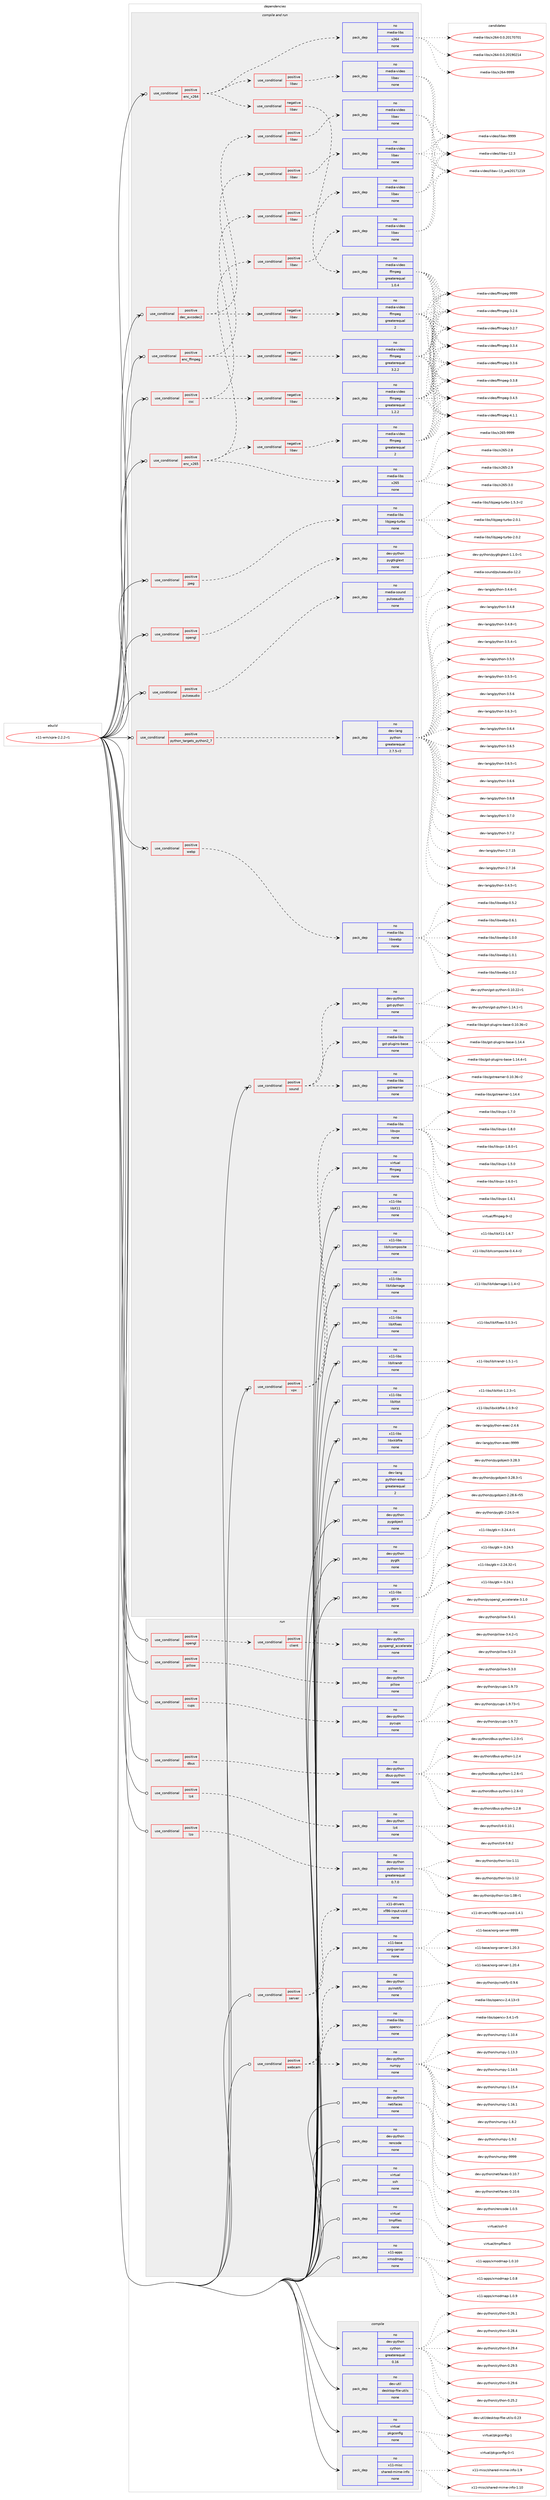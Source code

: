 digraph prolog {

# *************
# Graph options
# *************

newrank=true;
concentrate=true;
compound=true;
graph [rankdir=LR,fontname=Helvetica,fontsize=10,ranksep=1.5];#, ranksep=2.5, nodesep=0.2];
edge  [arrowhead=vee];
node  [fontname=Helvetica,fontsize=10];

# **********
# The ebuild
# **********

subgraph cluster_leftcol {
color=gray;
rank=same;
label=<<i>ebuild</i>>;
id [label="x11-wm/xpra-2.2.2-r1", color=red, width=4, href="../x11-wm/xpra-2.2.2-r1.svg"];
}

# ****************
# The dependencies
# ****************

subgraph cluster_midcol {
color=gray;
label=<<i>dependencies</i>>;
subgraph cluster_compile {
fillcolor="#eeeeee";
style=filled;
label=<<i>compile</i>>;
subgraph pack1274567 {
dependency1772139 [label=<<TABLE BORDER="0" CELLBORDER="1" CELLSPACING="0" CELLPADDING="4" WIDTH="220"><TR><TD ROWSPAN="6" CELLPADDING="30">pack_dep</TD></TR><TR><TD WIDTH="110">no</TD></TR><TR><TD>dev-python</TD></TR><TR><TD>cython</TD></TR><TR><TD>greaterequal</TD></TR><TR><TD>0.16</TD></TR></TABLE>>, shape=none, color=blue];
}
id:e -> dependency1772139:w [weight=20,style="solid",arrowhead="vee"];
subgraph pack1274568 {
dependency1772140 [label=<<TABLE BORDER="0" CELLBORDER="1" CELLSPACING="0" CELLPADDING="4" WIDTH="220"><TR><TD ROWSPAN="6" CELLPADDING="30">pack_dep</TD></TR><TR><TD WIDTH="110">no</TD></TR><TR><TD>dev-util</TD></TR><TR><TD>desktop-file-utils</TD></TR><TR><TD>none</TD></TR><TR><TD></TD></TR></TABLE>>, shape=none, color=blue];
}
id:e -> dependency1772140:w [weight=20,style="solid",arrowhead="vee"];
subgraph pack1274569 {
dependency1772141 [label=<<TABLE BORDER="0" CELLBORDER="1" CELLSPACING="0" CELLPADDING="4" WIDTH="220"><TR><TD ROWSPAN="6" CELLPADDING="30">pack_dep</TD></TR><TR><TD WIDTH="110">no</TD></TR><TR><TD>virtual</TD></TR><TR><TD>pkgconfig</TD></TR><TR><TD>none</TD></TR><TR><TD></TD></TR></TABLE>>, shape=none, color=blue];
}
id:e -> dependency1772141:w [weight=20,style="solid",arrowhead="vee"];
subgraph pack1274570 {
dependency1772142 [label=<<TABLE BORDER="0" CELLBORDER="1" CELLSPACING="0" CELLPADDING="4" WIDTH="220"><TR><TD ROWSPAN="6" CELLPADDING="30">pack_dep</TD></TR><TR><TD WIDTH="110">no</TD></TR><TR><TD>x11-misc</TD></TR><TR><TD>shared-mime-info</TD></TR><TR><TD>none</TD></TR><TR><TD></TD></TR></TABLE>>, shape=none, color=blue];
}
id:e -> dependency1772142:w [weight=20,style="solid",arrowhead="vee"];
}
subgraph cluster_compileandrun {
fillcolor="#eeeeee";
style=filled;
label=<<i>compile and run</i>>;
subgraph cond467652 {
dependency1772143 [label=<<TABLE BORDER="0" CELLBORDER="1" CELLSPACING="0" CELLPADDING="4"><TR><TD ROWSPAN="3" CELLPADDING="10">use_conditional</TD></TR><TR><TD>positive</TD></TR><TR><TD>csc</TD></TR></TABLE>>, shape=none, color=red];
subgraph cond467653 {
dependency1772144 [label=<<TABLE BORDER="0" CELLBORDER="1" CELLSPACING="0" CELLPADDING="4"><TR><TD ROWSPAN="3" CELLPADDING="10">use_conditional</TD></TR><TR><TD>negative</TD></TR><TR><TD>libav</TD></TR></TABLE>>, shape=none, color=red];
subgraph pack1274571 {
dependency1772145 [label=<<TABLE BORDER="0" CELLBORDER="1" CELLSPACING="0" CELLPADDING="4" WIDTH="220"><TR><TD ROWSPAN="6" CELLPADDING="30">pack_dep</TD></TR><TR><TD WIDTH="110">no</TD></TR><TR><TD>media-video</TD></TR><TR><TD>ffmpeg</TD></TR><TR><TD>greaterequal</TD></TR><TR><TD>1.2.2</TD></TR></TABLE>>, shape=none, color=blue];
}
dependency1772144:e -> dependency1772145:w [weight=20,style="dashed",arrowhead="vee"];
}
dependency1772143:e -> dependency1772144:w [weight=20,style="dashed",arrowhead="vee"];
subgraph cond467654 {
dependency1772146 [label=<<TABLE BORDER="0" CELLBORDER="1" CELLSPACING="0" CELLPADDING="4"><TR><TD ROWSPAN="3" CELLPADDING="10">use_conditional</TD></TR><TR><TD>positive</TD></TR><TR><TD>libav</TD></TR></TABLE>>, shape=none, color=red];
subgraph pack1274572 {
dependency1772147 [label=<<TABLE BORDER="0" CELLBORDER="1" CELLSPACING="0" CELLPADDING="4" WIDTH="220"><TR><TD ROWSPAN="6" CELLPADDING="30">pack_dep</TD></TR><TR><TD WIDTH="110">no</TD></TR><TR><TD>media-video</TD></TR><TR><TD>libav</TD></TR><TR><TD>none</TD></TR><TR><TD></TD></TR></TABLE>>, shape=none, color=blue];
}
dependency1772146:e -> dependency1772147:w [weight=20,style="dashed",arrowhead="vee"];
}
dependency1772143:e -> dependency1772146:w [weight=20,style="dashed",arrowhead="vee"];
}
id:e -> dependency1772143:w [weight=20,style="solid",arrowhead="odotvee"];
subgraph cond467655 {
dependency1772148 [label=<<TABLE BORDER="0" CELLBORDER="1" CELLSPACING="0" CELLPADDING="4"><TR><TD ROWSPAN="3" CELLPADDING="10">use_conditional</TD></TR><TR><TD>positive</TD></TR><TR><TD>dec_avcodec2</TD></TR></TABLE>>, shape=none, color=red];
subgraph cond467656 {
dependency1772149 [label=<<TABLE BORDER="0" CELLBORDER="1" CELLSPACING="0" CELLPADDING="4"><TR><TD ROWSPAN="3" CELLPADDING="10">use_conditional</TD></TR><TR><TD>negative</TD></TR><TR><TD>libav</TD></TR></TABLE>>, shape=none, color=red];
subgraph pack1274573 {
dependency1772150 [label=<<TABLE BORDER="0" CELLBORDER="1" CELLSPACING="0" CELLPADDING="4" WIDTH="220"><TR><TD ROWSPAN="6" CELLPADDING="30">pack_dep</TD></TR><TR><TD WIDTH="110">no</TD></TR><TR><TD>media-video</TD></TR><TR><TD>ffmpeg</TD></TR><TR><TD>greaterequal</TD></TR><TR><TD>2</TD></TR></TABLE>>, shape=none, color=blue];
}
dependency1772149:e -> dependency1772150:w [weight=20,style="dashed",arrowhead="vee"];
}
dependency1772148:e -> dependency1772149:w [weight=20,style="dashed",arrowhead="vee"];
subgraph cond467657 {
dependency1772151 [label=<<TABLE BORDER="0" CELLBORDER="1" CELLSPACING="0" CELLPADDING="4"><TR><TD ROWSPAN="3" CELLPADDING="10">use_conditional</TD></TR><TR><TD>positive</TD></TR><TR><TD>libav</TD></TR></TABLE>>, shape=none, color=red];
subgraph pack1274574 {
dependency1772152 [label=<<TABLE BORDER="0" CELLBORDER="1" CELLSPACING="0" CELLPADDING="4" WIDTH="220"><TR><TD ROWSPAN="6" CELLPADDING="30">pack_dep</TD></TR><TR><TD WIDTH="110">no</TD></TR><TR><TD>media-video</TD></TR><TR><TD>libav</TD></TR><TR><TD>none</TD></TR><TR><TD></TD></TR></TABLE>>, shape=none, color=blue];
}
dependency1772151:e -> dependency1772152:w [weight=20,style="dashed",arrowhead="vee"];
}
dependency1772148:e -> dependency1772151:w [weight=20,style="dashed",arrowhead="vee"];
}
id:e -> dependency1772148:w [weight=20,style="solid",arrowhead="odotvee"];
subgraph cond467658 {
dependency1772153 [label=<<TABLE BORDER="0" CELLBORDER="1" CELLSPACING="0" CELLPADDING="4"><TR><TD ROWSPAN="3" CELLPADDING="10">use_conditional</TD></TR><TR><TD>positive</TD></TR><TR><TD>enc_ffmpeg</TD></TR></TABLE>>, shape=none, color=red];
subgraph cond467659 {
dependency1772154 [label=<<TABLE BORDER="0" CELLBORDER="1" CELLSPACING="0" CELLPADDING="4"><TR><TD ROWSPAN="3" CELLPADDING="10">use_conditional</TD></TR><TR><TD>negative</TD></TR><TR><TD>libav</TD></TR></TABLE>>, shape=none, color=red];
subgraph pack1274575 {
dependency1772155 [label=<<TABLE BORDER="0" CELLBORDER="1" CELLSPACING="0" CELLPADDING="4" WIDTH="220"><TR><TD ROWSPAN="6" CELLPADDING="30">pack_dep</TD></TR><TR><TD WIDTH="110">no</TD></TR><TR><TD>media-video</TD></TR><TR><TD>ffmpeg</TD></TR><TR><TD>greaterequal</TD></TR><TR><TD>3.2.2</TD></TR></TABLE>>, shape=none, color=blue];
}
dependency1772154:e -> dependency1772155:w [weight=20,style="dashed",arrowhead="vee"];
}
dependency1772153:e -> dependency1772154:w [weight=20,style="dashed",arrowhead="vee"];
subgraph cond467660 {
dependency1772156 [label=<<TABLE BORDER="0" CELLBORDER="1" CELLSPACING="0" CELLPADDING="4"><TR><TD ROWSPAN="3" CELLPADDING="10">use_conditional</TD></TR><TR><TD>positive</TD></TR><TR><TD>libav</TD></TR></TABLE>>, shape=none, color=red];
subgraph pack1274576 {
dependency1772157 [label=<<TABLE BORDER="0" CELLBORDER="1" CELLSPACING="0" CELLPADDING="4" WIDTH="220"><TR><TD ROWSPAN="6" CELLPADDING="30">pack_dep</TD></TR><TR><TD WIDTH="110">no</TD></TR><TR><TD>media-video</TD></TR><TR><TD>libav</TD></TR><TR><TD>none</TD></TR><TR><TD></TD></TR></TABLE>>, shape=none, color=blue];
}
dependency1772156:e -> dependency1772157:w [weight=20,style="dashed",arrowhead="vee"];
}
dependency1772153:e -> dependency1772156:w [weight=20,style="dashed",arrowhead="vee"];
}
id:e -> dependency1772153:w [weight=20,style="solid",arrowhead="odotvee"];
subgraph cond467661 {
dependency1772158 [label=<<TABLE BORDER="0" CELLBORDER="1" CELLSPACING="0" CELLPADDING="4"><TR><TD ROWSPAN="3" CELLPADDING="10">use_conditional</TD></TR><TR><TD>positive</TD></TR><TR><TD>enc_x264</TD></TR></TABLE>>, shape=none, color=red];
subgraph pack1274577 {
dependency1772159 [label=<<TABLE BORDER="0" CELLBORDER="1" CELLSPACING="0" CELLPADDING="4" WIDTH="220"><TR><TD ROWSPAN="6" CELLPADDING="30">pack_dep</TD></TR><TR><TD WIDTH="110">no</TD></TR><TR><TD>media-libs</TD></TR><TR><TD>x264</TD></TR><TR><TD>none</TD></TR><TR><TD></TD></TR></TABLE>>, shape=none, color=blue];
}
dependency1772158:e -> dependency1772159:w [weight=20,style="dashed",arrowhead="vee"];
subgraph cond467662 {
dependency1772160 [label=<<TABLE BORDER="0" CELLBORDER="1" CELLSPACING="0" CELLPADDING="4"><TR><TD ROWSPAN="3" CELLPADDING="10">use_conditional</TD></TR><TR><TD>negative</TD></TR><TR><TD>libav</TD></TR></TABLE>>, shape=none, color=red];
subgraph pack1274578 {
dependency1772161 [label=<<TABLE BORDER="0" CELLBORDER="1" CELLSPACING="0" CELLPADDING="4" WIDTH="220"><TR><TD ROWSPAN="6" CELLPADDING="30">pack_dep</TD></TR><TR><TD WIDTH="110">no</TD></TR><TR><TD>media-video</TD></TR><TR><TD>ffmpeg</TD></TR><TR><TD>greaterequal</TD></TR><TR><TD>1.0.4</TD></TR></TABLE>>, shape=none, color=blue];
}
dependency1772160:e -> dependency1772161:w [weight=20,style="dashed",arrowhead="vee"];
}
dependency1772158:e -> dependency1772160:w [weight=20,style="dashed",arrowhead="vee"];
subgraph cond467663 {
dependency1772162 [label=<<TABLE BORDER="0" CELLBORDER="1" CELLSPACING="0" CELLPADDING="4"><TR><TD ROWSPAN="3" CELLPADDING="10">use_conditional</TD></TR><TR><TD>positive</TD></TR><TR><TD>libav</TD></TR></TABLE>>, shape=none, color=red];
subgraph pack1274579 {
dependency1772163 [label=<<TABLE BORDER="0" CELLBORDER="1" CELLSPACING="0" CELLPADDING="4" WIDTH="220"><TR><TD ROWSPAN="6" CELLPADDING="30">pack_dep</TD></TR><TR><TD WIDTH="110">no</TD></TR><TR><TD>media-video</TD></TR><TR><TD>libav</TD></TR><TR><TD>none</TD></TR><TR><TD></TD></TR></TABLE>>, shape=none, color=blue];
}
dependency1772162:e -> dependency1772163:w [weight=20,style="dashed",arrowhead="vee"];
}
dependency1772158:e -> dependency1772162:w [weight=20,style="dashed",arrowhead="vee"];
}
id:e -> dependency1772158:w [weight=20,style="solid",arrowhead="odotvee"];
subgraph cond467664 {
dependency1772164 [label=<<TABLE BORDER="0" CELLBORDER="1" CELLSPACING="0" CELLPADDING="4"><TR><TD ROWSPAN="3" CELLPADDING="10">use_conditional</TD></TR><TR><TD>positive</TD></TR><TR><TD>enc_x265</TD></TR></TABLE>>, shape=none, color=red];
subgraph pack1274580 {
dependency1772165 [label=<<TABLE BORDER="0" CELLBORDER="1" CELLSPACING="0" CELLPADDING="4" WIDTH="220"><TR><TD ROWSPAN="6" CELLPADDING="30">pack_dep</TD></TR><TR><TD WIDTH="110">no</TD></TR><TR><TD>media-libs</TD></TR><TR><TD>x265</TD></TR><TR><TD>none</TD></TR><TR><TD></TD></TR></TABLE>>, shape=none, color=blue];
}
dependency1772164:e -> dependency1772165:w [weight=20,style="dashed",arrowhead="vee"];
subgraph cond467665 {
dependency1772166 [label=<<TABLE BORDER="0" CELLBORDER="1" CELLSPACING="0" CELLPADDING="4"><TR><TD ROWSPAN="3" CELLPADDING="10">use_conditional</TD></TR><TR><TD>negative</TD></TR><TR><TD>libav</TD></TR></TABLE>>, shape=none, color=red];
subgraph pack1274581 {
dependency1772167 [label=<<TABLE BORDER="0" CELLBORDER="1" CELLSPACING="0" CELLPADDING="4" WIDTH="220"><TR><TD ROWSPAN="6" CELLPADDING="30">pack_dep</TD></TR><TR><TD WIDTH="110">no</TD></TR><TR><TD>media-video</TD></TR><TR><TD>ffmpeg</TD></TR><TR><TD>greaterequal</TD></TR><TR><TD>2</TD></TR></TABLE>>, shape=none, color=blue];
}
dependency1772166:e -> dependency1772167:w [weight=20,style="dashed",arrowhead="vee"];
}
dependency1772164:e -> dependency1772166:w [weight=20,style="dashed",arrowhead="vee"];
subgraph cond467666 {
dependency1772168 [label=<<TABLE BORDER="0" CELLBORDER="1" CELLSPACING="0" CELLPADDING="4"><TR><TD ROWSPAN="3" CELLPADDING="10">use_conditional</TD></TR><TR><TD>positive</TD></TR><TR><TD>libav</TD></TR></TABLE>>, shape=none, color=red];
subgraph pack1274582 {
dependency1772169 [label=<<TABLE BORDER="0" CELLBORDER="1" CELLSPACING="0" CELLPADDING="4" WIDTH="220"><TR><TD ROWSPAN="6" CELLPADDING="30">pack_dep</TD></TR><TR><TD WIDTH="110">no</TD></TR><TR><TD>media-video</TD></TR><TR><TD>libav</TD></TR><TR><TD>none</TD></TR><TR><TD></TD></TR></TABLE>>, shape=none, color=blue];
}
dependency1772168:e -> dependency1772169:w [weight=20,style="dashed",arrowhead="vee"];
}
dependency1772164:e -> dependency1772168:w [weight=20,style="dashed",arrowhead="vee"];
}
id:e -> dependency1772164:w [weight=20,style="solid",arrowhead="odotvee"];
subgraph cond467667 {
dependency1772170 [label=<<TABLE BORDER="0" CELLBORDER="1" CELLSPACING="0" CELLPADDING="4"><TR><TD ROWSPAN="3" CELLPADDING="10">use_conditional</TD></TR><TR><TD>positive</TD></TR><TR><TD>jpeg</TD></TR></TABLE>>, shape=none, color=red];
subgraph pack1274583 {
dependency1772171 [label=<<TABLE BORDER="0" CELLBORDER="1" CELLSPACING="0" CELLPADDING="4" WIDTH="220"><TR><TD ROWSPAN="6" CELLPADDING="30">pack_dep</TD></TR><TR><TD WIDTH="110">no</TD></TR><TR><TD>media-libs</TD></TR><TR><TD>libjpeg-turbo</TD></TR><TR><TD>none</TD></TR><TR><TD></TD></TR></TABLE>>, shape=none, color=blue];
}
dependency1772170:e -> dependency1772171:w [weight=20,style="dashed",arrowhead="vee"];
}
id:e -> dependency1772170:w [weight=20,style="solid",arrowhead="odotvee"];
subgraph cond467668 {
dependency1772172 [label=<<TABLE BORDER="0" CELLBORDER="1" CELLSPACING="0" CELLPADDING="4"><TR><TD ROWSPAN="3" CELLPADDING="10">use_conditional</TD></TR><TR><TD>positive</TD></TR><TR><TD>opengl</TD></TR></TABLE>>, shape=none, color=red];
subgraph pack1274584 {
dependency1772173 [label=<<TABLE BORDER="0" CELLBORDER="1" CELLSPACING="0" CELLPADDING="4" WIDTH="220"><TR><TD ROWSPAN="6" CELLPADDING="30">pack_dep</TD></TR><TR><TD WIDTH="110">no</TD></TR><TR><TD>dev-python</TD></TR><TR><TD>pygtkglext</TD></TR><TR><TD>none</TD></TR><TR><TD></TD></TR></TABLE>>, shape=none, color=blue];
}
dependency1772172:e -> dependency1772173:w [weight=20,style="dashed",arrowhead="vee"];
}
id:e -> dependency1772172:w [weight=20,style="solid",arrowhead="odotvee"];
subgraph cond467669 {
dependency1772174 [label=<<TABLE BORDER="0" CELLBORDER="1" CELLSPACING="0" CELLPADDING="4"><TR><TD ROWSPAN="3" CELLPADDING="10">use_conditional</TD></TR><TR><TD>positive</TD></TR><TR><TD>pulseaudio</TD></TR></TABLE>>, shape=none, color=red];
subgraph pack1274585 {
dependency1772175 [label=<<TABLE BORDER="0" CELLBORDER="1" CELLSPACING="0" CELLPADDING="4" WIDTH="220"><TR><TD ROWSPAN="6" CELLPADDING="30">pack_dep</TD></TR><TR><TD WIDTH="110">no</TD></TR><TR><TD>media-sound</TD></TR><TR><TD>pulseaudio</TD></TR><TR><TD>none</TD></TR><TR><TD></TD></TR></TABLE>>, shape=none, color=blue];
}
dependency1772174:e -> dependency1772175:w [weight=20,style="dashed",arrowhead="vee"];
}
id:e -> dependency1772174:w [weight=20,style="solid",arrowhead="odotvee"];
subgraph cond467670 {
dependency1772176 [label=<<TABLE BORDER="0" CELLBORDER="1" CELLSPACING="0" CELLPADDING="4"><TR><TD ROWSPAN="3" CELLPADDING="10">use_conditional</TD></TR><TR><TD>positive</TD></TR><TR><TD>python_targets_python2_7</TD></TR></TABLE>>, shape=none, color=red];
subgraph pack1274586 {
dependency1772177 [label=<<TABLE BORDER="0" CELLBORDER="1" CELLSPACING="0" CELLPADDING="4" WIDTH="220"><TR><TD ROWSPAN="6" CELLPADDING="30">pack_dep</TD></TR><TR><TD WIDTH="110">no</TD></TR><TR><TD>dev-lang</TD></TR><TR><TD>python</TD></TR><TR><TD>greaterequal</TD></TR><TR><TD>2.7.5-r2</TD></TR></TABLE>>, shape=none, color=blue];
}
dependency1772176:e -> dependency1772177:w [weight=20,style="dashed",arrowhead="vee"];
}
id:e -> dependency1772176:w [weight=20,style="solid",arrowhead="odotvee"];
subgraph cond467671 {
dependency1772178 [label=<<TABLE BORDER="0" CELLBORDER="1" CELLSPACING="0" CELLPADDING="4"><TR><TD ROWSPAN="3" CELLPADDING="10">use_conditional</TD></TR><TR><TD>positive</TD></TR><TR><TD>sound</TD></TR></TABLE>>, shape=none, color=red];
subgraph pack1274587 {
dependency1772179 [label=<<TABLE BORDER="0" CELLBORDER="1" CELLSPACING="0" CELLPADDING="4" WIDTH="220"><TR><TD ROWSPAN="6" CELLPADDING="30">pack_dep</TD></TR><TR><TD WIDTH="110">no</TD></TR><TR><TD>media-libs</TD></TR><TR><TD>gstreamer</TD></TR><TR><TD>none</TD></TR><TR><TD></TD></TR></TABLE>>, shape=none, color=blue];
}
dependency1772178:e -> dependency1772179:w [weight=20,style="dashed",arrowhead="vee"];
subgraph pack1274588 {
dependency1772180 [label=<<TABLE BORDER="0" CELLBORDER="1" CELLSPACING="0" CELLPADDING="4" WIDTH="220"><TR><TD ROWSPAN="6" CELLPADDING="30">pack_dep</TD></TR><TR><TD WIDTH="110">no</TD></TR><TR><TD>media-libs</TD></TR><TR><TD>gst-plugins-base</TD></TR><TR><TD>none</TD></TR><TR><TD></TD></TR></TABLE>>, shape=none, color=blue];
}
dependency1772178:e -> dependency1772180:w [weight=20,style="dashed",arrowhead="vee"];
subgraph pack1274589 {
dependency1772181 [label=<<TABLE BORDER="0" CELLBORDER="1" CELLSPACING="0" CELLPADDING="4" WIDTH="220"><TR><TD ROWSPAN="6" CELLPADDING="30">pack_dep</TD></TR><TR><TD WIDTH="110">no</TD></TR><TR><TD>dev-python</TD></TR><TR><TD>gst-python</TD></TR><TR><TD>none</TD></TR><TR><TD></TD></TR></TABLE>>, shape=none, color=blue];
}
dependency1772178:e -> dependency1772181:w [weight=20,style="dashed",arrowhead="vee"];
}
id:e -> dependency1772178:w [weight=20,style="solid",arrowhead="odotvee"];
subgraph cond467672 {
dependency1772182 [label=<<TABLE BORDER="0" CELLBORDER="1" CELLSPACING="0" CELLPADDING="4"><TR><TD ROWSPAN="3" CELLPADDING="10">use_conditional</TD></TR><TR><TD>positive</TD></TR><TR><TD>vpx</TD></TR></TABLE>>, shape=none, color=red];
subgraph pack1274590 {
dependency1772183 [label=<<TABLE BORDER="0" CELLBORDER="1" CELLSPACING="0" CELLPADDING="4" WIDTH="220"><TR><TD ROWSPAN="6" CELLPADDING="30">pack_dep</TD></TR><TR><TD WIDTH="110">no</TD></TR><TR><TD>media-libs</TD></TR><TR><TD>libvpx</TD></TR><TR><TD>none</TD></TR><TR><TD></TD></TR></TABLE>>, shape=none, color=blue];
}
dependency1772182:e -> dependency1772183:w [weight=20,style="dashed",arrowhead="vee"];
subgraph pack1274591 {
dependency1772184 [label=<<TABLE BORDER="0" CELLBORDER="1" CELLSPACING="0" CELLPADDING="4" WIDTH="220"><TR><TD ROWSPAN="6" CELLPADDING="30">pack_dep</TD></TR><TR><TD WIDTH="110">no</TD></TR><TR><TD>virtual</TD></TR><TR><TD>ffmpeg</TD></TR><TR><TD>none</TD></TR><TR><TD></TD></TR></TABLE>>, shape=none, color=blue];
}
dependency1772182:e -> dependency1772184:w [weight=20,style="dashed",arrowhead="vee"];
}
id:e -> dependency1772182:w [weight=20,style="solid",arrowhead="odotvee"];
subgraph cond467673 {
dependency1772185 [label=<<TABLE BORDER="0" CELLBORDER="1" CELLSPACING="0" CELLPADDING="4"><TR><TD ROWSPAN="3" CELLPADDING="10">use_conditional</TD></TR><TR><TD>positive</TD></TR><TR><TD>webp</TD></TR></TABLE>>, shape=none, color=red];
subgraph pack1274592 {
dependency1772186 [label=<<TABLE BORDER="0" CELLBORDER="1" CELLSPACING="0" CELLPADDING="4" WIDTH="220"><TR><TD ROWSPAN="6" CELLPADDING="30">pack_dep</TD></TR><TR><TD WIDTH="110">no</TD></TR><TR><TD>media-libs</TD></TR><TR><TD>libwebp</TD></TR><TR><TD>none</TD></TR><TR><TD></TD></TR></TABLE>>, shape=none, color=blue];
}
dependency1772185:e -> dependency1772186:w [weight=20,style="dashed",arrowhead="vee"];
}
id:e -> dependency1772185:w [weight=20,style="solid",arrowhead="odotvee"];
subgraph pack1274593 {
dependency1772187 [label=<<TABLE BORDER="0" CELLBORDER="1" CELLSPACING="0" CELLPADDING="4" WIDTH="220"><TR><TD ROWSPAN="6" CELLPADDING="30">pack_dep</TD></TR><TR><TD WIDTH="110">no</TD></TR><TR><TD>dev-lang</TD></TR><TR><TD>python-exec</TD></TR><TR><TD>greaterequal</TD></TR><TR><TD>2</TD></TR></TABLE>>, shape=none, color=blue];
}
id:e -> dependency1772187:w [weight=20,style="solid",arrowhead="odotvee"];
subgraph pack1274594 {
dependency1772188 [label=<<TABLE BORDER="0" CELLBORDER="1" CELLSPACING="0" CELLPADDING="4" WIDTH="220"><TR><TD ROWSPAN="6" CELLPADDING="30">pack_dep</TD></TR><TR><TD WIDTH="110">no</TD></TR><TR><TD>dev-python</TD></TR><TR><TD>pygobject</TD></TR><TR><TD>none</TD></TR><TR><TD></TD></TR></TABLE>>, shape=none, color=blue];
}
id:e -> dependency1772188:w [weight=20,style="solid",arrowhead="odotvee"];
subgraph pack1274595 {
dependency1772189 [label=<<TABLE BORDER="0" CELLBORDER="1" CELLSPACING="0" CELLPADDING="4" WIDTH="220"><TR><TD ROWSPAN="6" CELLPADDING="30">pack_dep</TD></TR><TR><TD WIDTH="110">no</TD></TR><TR><TD>dev-python</TD></TR><TR><TD>pygtk</TD></TR><TR><TD>none</TD></TR><TR><TD></TD></TR></TABLE>>, shape=none, color=blue];
}
id:e -> dependency1772189:w [weight=20,style="solid",arrowhead="odotvee"];
subgraph pack1274596 {
dependency1772190 [label=<<TABLE BORDER="0" CELLBORDER="1" CELLSPACING="0" CELLPADDING="4" WIDTH="220"><TR><TD ROWSPAN="6" CELLPADDING="30">pack_dep</TD></TR><TR><TD WIDTH="110">no</TD></TR><TR><TD>x11-libs</TD></TR><TR><TD>gtk+</TD></TR><TR><TD>none</TD></TR><TR><TD></TD></TR></TABLE>>, shape=none, color=blue];
}
id:e -> dependency1772190:w [weight=20,style="solid",arrowhead="odotvee"];
subgraph pack1274597 {
dependency1772191 [label=<<TABLE BORDER="0" CELLBORDER="1" CELLSPACING="0" CELLPADDING="4" WIDTH="220"><TR><TD ROWSPAN="6" CELLPADDING="30">pack_dep</TD></TR><TR><TD WIDTH="110">no</TD></TR><TR><TD>x11-libs</TD></TR><TR><TD>libX11</TD></TR><TR><TD>none</TD></TR><TR><TD></TD></TR></TABLE>>, shape=none, color=blue];
}
id:e -> dependency1772191:w [weight=20,style="solid",arrowhead="odotvee"];
subgraph pack1274598 {
dependency1772192 [label=<<TABLE BORDER="0" CELLBORDER="1" CELLSPACING="0" CELLPADDING="4" WIDTH="220"><TR><TD ROWSPAN="6" CELLPADDING="30">pack_dep</TD></TR><TR><TD WIDTH="110">no</TD></TR><TR><TD>x11-libs</TD></TR><TR><TD>libXcomposite</TD></TR><TR><TD>none</TD></TR><TR><TD></TD></TR></TABLE>>, shape=none, color=blue];
}
id:e -> dependency1772192:w [weight=20,style="solid",arrowhead="odotvee"];
subgraph pack1274599 {
dependency1772193 [label=<<TABLE BORDER="0" CELLBORDER="1" CELLSPACING="0" CELLPADDING="4" WIDTH="220"><TR><TD ROWSPAN="6" CELLPADDING="30">pack_dep</TD></TR><TR><TD WIDTH="110">no</TD></TR><TR><TD>x11-libs</TD></TR><TR><TD>libXdamage</TD></TR><TR><TD>none</TD></TR><TR><TD></TD></TR></TABLE>>, shape=none, color=blue];
}
id:e -> dependency1772193:w [weight=20,style="solid",arrowhead="odotvee"];
subgraph pack1274600 {
dependency1772194 [label=<<TABLE BORDER="0" CELLBORDER="1" CELLSPACING="0" CELLPADDING="4" WIDTH="220"><TR><TD ROWSPAN="6" CELLPADDING="30">pack_dep</TD></TR><TR><TD WIDTH="110">no</TD></TR><TR><TD>x11-libs</TD></TR><TR><TD>libXfixes</TD></TR><TR><TD>none</TD></TR><TR><TD></TD></TR></TABLE>>, shape=none, color=blue];
}
id:e -> dependency1772194:w [weight=20,style="solid",arrowhead="odotvee"];
subgraph pack1274601 {
dependency1772195 [label=<<TABLE BORDER="0" CELLBORDER="1" CELLSPACING="0" CELLPADDING="4" WIDTH="220"><TR><TD ROWSPAN="6" CELLPADDING="30">pack_dep</TD></TR><TR><TD WIDTH="110">no</TD></TR><TR><TD>x11-libs</TD></TR><TR><TD>libXrandr</TD></TR><TR><TD>none</TD></TR><TR><TD></TD></TR></TABLE>>, shape=none, color=blue];
}
id:e -> dependency1772195:w [weight=20,style="solid",arrowhead="odotvee"];
subgraph pack1274602 {
dependency1772196 [label=<<TABLE BORDER="0" CELLBORDER="1" CELLSPACING="0" CELLPADDING="4" WIDTH="220"><TR><TD ROWSPAN="6" CELLPADDING="30">pack_dep</TD></TR><TR><TD WIDTH="110">no</TD></TR><TR><TD>x11-libs</TD></TR><TR><TD>libXtst</TD></TR><TR><TD>none</TD></TR><TR><TD></TD></TR></TABLE>>, shape=none, color=blue];
}
id:e -> dependency1772196:w [weight=20,style="solid",arrowhead="odotvee"];
subgraph pack1274603 {
dependency1772197 [label=<<TABLE BORDER="0" CELLBORDER="1" CELLSPACING="0" CELLPADDING="4" WIDTH="220"><TR><TD ROWSPAN="6" CELLPADDING="30">pack_dep</TD></TR><TR><TD WIDTH="110">no</TD></TR><TR><TD>x11-libs</TD></TR><TR><TD>libxkbfile</TD></TR><TR><TD>none</TD></TR><TR><TD></TD></TR></TABLE>>, shape=none, color=blue];
}
id:e -> dependency1772197:w [weight=20,style="solid",arrowhead="odotvee"];
}
subgraph cluster_run {
fillcolor="#eeeeee";
style=filled;
label=<<i>run</i>>;
subgraph cond467674 {
dependency1772198 [label=<<TABLE BORDER="0" CELLBORDER="1" CELLSPACING="0" CELLPADDING="4"><TR><TD ROWSPAN="3" CELLPADDING="10">use_conditional</TD></TR><TR><TD>positive</TD></TR><TR><TD>cups</TD></TR></TABLE>>, shape=none, color=red];
subgraph pack1274604 {
dependency1772199 [label=<<TABLE BORDER="0" CELLBORDER="1" CELLSPACING="0" CELLPADDING="4" WIDTH="220"><TR><TD ROWSPAN="6" CELLPADDING="30">pack_dep</TD></TR><TR><TD WIDTH="110">no</TD></TR><TR><TD>dev-python</TD></TR><TR><TD>pycups</TD></TR><TR><TD>none</TD></TR><TR><TD></TD></TR></TABLE>>, shape=none, color=blue];
}
dependency1772198:e -> dependency1772199:w [weight=20,style="dashed",arrowhead="vee"];
}
id:e -> dependency1772198:w [weight=20,style="solid",arrowhead="odot"];
subgraph cond467675 {
dependency1772200 [label=<<TABLE BORDER="0" CELLBORDER="1" CELLSPACING="0" CELLPADDING="4"><TR><TD ROWSPAN="3" CELLPADDING="10">use_conditional</TD></TR><TR><TD>positive</TD></TR><TR><TD>dbus</TD></TR></TABLE>>, shape=none, color=red];
subgraph pack1274605 {
dependency1772201 [label=<<TABLE BORDER="0" CELLBORDER="1" CELLSPACING="0" CELLPADDING="4" WIDTH="220"><TR><TD ROWSPAN="6" CELLPADDING="30">pack_dep</TD></TR><TR><TD WIDTH="110">no</TD></TR><TR><TD>dev-python</TD></TR><TR><TD>dbus-python</TD></TR><TR><TD>none</TD></TR><TR><TD></TD></TR></TABLE>>, shape=none, color=blue];
}
dependency1772200:e -> dependency1772201:w [weight=20,style="dashed",arrowhead="vee"];
}
id:e -> dependency1772200:w [weight=20,style="solid",arrowhead="odot"];
subgraph cond467676 {
dependency1772202 [label=<<TABLE BORDER="0" CELLBORDER="1" CELLSPACING="0" CELLPADDING="4"><TR><TD ROWSPAN="3" CELLPADDING="10">use_conditional</TD></TR><TR><TD>positive</TD></TR><TR><TD>lz4</TD></TR></TABLE>>, shape=none, color=red];
subgraph pack1274606 {
dependency1772203 [label=<<TABLE BORDER="0" CELLBORDER="1" CELLSPACING="0" CELLPADDING="4" WIDTH="220"><TR><TD ROWSPAN="6" CELLPADDING="30">pack_dep</TD></TR><TR><TD WIDTH="110">no</TD></TR><TR><TD>dev-python</TD></TR><TR><TD>lz4</TD></TR><TR><TD>none</TD></TR><TR><TD></TD></TR></TABLE>>, shape=none, color=blue];
}
dependency1772202:e -> dependency1772203:w [weight=20,style="dashed",arrowhead="vee"];
}
id:e -> dependency1772202:w [weight=20,style="solid",arrowhead="odot"];
subgraph cond467677 {
dependency1772204 [label=<<TABLE BORDER="0" CELLBORDER="1" CELLSPACING="0" CELLPADDING="4"><TR><TD ROWSPAN="3" CELLPADDING="10">use_conditional</TD></TR><TR><TD>positive</TD></TR><TR><TD>lzo</TD></TR></TABLE>>, shape=none, color=red];
subgraph pack1274607 {
dependency1772205 [label=<<TABLE BORDER="0" CELLBORDER="1" CELLSPACING="0" CELLPADDING="4" WIDTH="220"><TR><TD ROWSPAN="6" CELLPADDING="30">pack_dep</TD></TR><TR><TD WIDTH="110">no</TD></TR><TR><TD>dev-python</TD></TR><TR><TD>python-lzo</TD></TR><TR><TD>greaterequal</TD></TR><TR><TD>0.7.0</TD></TR></TABLE>>, shape=none, color=blue];
}
dependency1772204:e -> dependency1772205:w [weight=20,style="dashed",arrowhead="vee"];
}
id:e -> dependency1772204:w [weight=20,style="solid",arrowhead="odot"];
subgraph cond467678 {
dependency1772206 [label=<<TABLE BORDER="0" CELLBORDER="1" CELLSPACING="0" CELLPADDING="4"><TR><TD ROWSPAN="3" CELLPADDING="10">use_conditional</TD></TR><TR><TD>positive</TD></TR><TR><TD>opengl</TD></TR></TABLE>>, shape=none, color=red];
subgraph cond467679 {
dependency1772207 [label=<<TABLE BORDER="0" CELLBORDER="1" CELLSPACING="0" CELLPADDING="4"><TR><TD ROWSPAN="3" CELLPADDING="10">use_conditional</TD></TR><TR><TD>positive</TD></TR><TR><TD>client</TD></TR></TABLE>>, shape=none, color=red];
subgraph pack1274608 {
dependency1772208 [label=<<TABLE BORDER="0" CELLBORDER="1" CELLSPACING="0" CELLPADDING="4" WIDTH="220"><TR><TD ROWSPAN="6" CELLPADDING="30">pack_dep</TD></TR><TR><TD WIDTH="110">no</TD></TR><TR><TD>dev-python</TD></TR><TR><TD>pyopengl_accelerate</TD></TR><TR><TD>none</TD></TR><TR><TD></TD></TR></TABLE>>, shape=none, color=blue];
}
dependency1772207:e -> dependency1772208:w [weight=20,style="dashed",arrowhead="vee"];
}
dependency1772206:e -> dependency1772207:w [weight=20,style="dashed",arrowhead="vee"];
}
id:e -> dependency1772206:w [weight=20,style="solid",arrowhead="odot"];
subgraph cond467680 {
dependency1772209 [label=<<TABLE BORDER="0" CELLBORDER="1" CELLSPACING="0" CELLPADDING="4"><TR><TD ROWSPAN="3" CELLPADDING="10">use_conditional</TD></TR><TR><TD>positive</TD></TR><TR><TD>pillow</TD></TR></TABLE>>, shape=none, color=red];
subgraph pack1274609 {
dependency1772210 [label=<<TABLE BORDER="0" CELLBORDER="1" CELLSPACING="0" CELLPADDING="4" WIDTH="220"><TR><TD ROWSPAN="6" CELLPADDING="30">pack_dep</TD></TR><TR><TD WIDTH="110">no</TD></TR><TR><TD>dev-python</TD></TR><TR><TD>pillow</TD></TR><TR><TD>none</TD></TR><TR><TD></TD></TR></TABLE>>, shape=none, color=blue];
}
dependency1772209:e -> dependency1772210:w [weight=20,style="dashed",arrowhead="vee"];
}
id:e -> dependency1772209:w [weight=20,style="solid",arrowhead="odot"];
subgraph cond467681 {
dependency1772211 [label=<<TABLE BORDER="0" CELLBORDER="1" CELLSPACING="0" CELLPADDING="4"><TR><TD ROWSPAN="3" CELLPADDING="10">use_conditional</TD></TR><TR><TD>positive</TD></TR><TR><TD>server</TD></TR></TABLE>>, shape=none, color=red];
subgraph pack1274610 {
dependency1772212 [label=<<TABLE BORDER="0" CELLBORDER="1" CELLSPACING="0" CELLPADDING="4" WIDTH="220"><TR><TD ROWSPAN="6" CELLPADDING="30">pack_dep</TD></TR><TR><TD WIDTH="110">no</TD></TR><TR><TD>x11-base</TD></TR><TR><TD>xorg-server</TD></TR><TR><TD>none</TD></TR><TR><TD></TD></TR></TABLE>>, shape=none, color=blue];
}
dependency1772211:e -> dependency1772212:w [weight=20,style="dashed",arrowhead="vee"];
subgraph pack1274611 {
dependency1772213 [label=<<TABLE BORDER="0" CELLBORDER="1" CELLSPACING="0" CELLPADDING="4" WIDTH="220"><TR><TD ROWSPAN="6" CELLPADDING="30">pack_dep</TD></TR><TR><TD WIDTH="110">no</TD></TR><TR><TD>x11-drivers</TD></TR><TR><TD>xf86-input-void</TD></TR><TR><TD>none</TD></TR><TR><TD></TD></TR></TABLE>>, shape=none, color=blue];
}
dependency1772211:e -> dependency1772213:w [weight=20,style="dashed",arrowhead="vee"];
}
id:e -> dependency1772211:w [weight=20,style="solid",arrowhead="odot"];
subgraph cond467682 {
dependency1772214 [label=<<TABLE BORDER="0" CELLBORDER="1" CELLSPACING="0" CELLPADDING="4"><TR><TD ROWSPAN="3" CELLPADDING="10">use_conditional</TD></TR><TR><TD>positive</TD></TR><TR><TD>webcam</TD></TR></TABLE>>, shape=none, color=red];
subgraph pack1274612 {
dependency1772215 [label=<<TABLE BORDER="0" CELLBORDER="1" CELLSPACING="0" CELLPADDING="4" WIDTH="220"><TR><TD ROWSPAN="6" CELLPADDING="30">pack_dep</TD></TR><TR><TD WIDTH="110">no</TD></TR><TR><TD>dev-python</TD></TR><TR><TD>numpy</TD></TR><TR><TD>none</TD></TR><TR><TD></TD></TR></TABLE>>, shape=none, color=blue];
}
dependency1772214:e -> dependency1772215:w [weight=20,style="dashed",arrowhead="vee"];
subgraph pack1274613 {
dependency1772216 [label=<<TABLE BORDER="0" CELLBORDER="1" CELLSPACING="0" CELLPADDING="4" WIDTH="220"><TR><TD ROWSPAN="6" CELLPADDING="30">pack_dep</TD></TR><TR><TD WIDTH="110">no</TD></TR><TR><TD>media-libs</TD></TR><TR><TD>opencv</TD></TR><TR><TD>none</TD></TR><TR><TD></TD></TR></TABLE>>, shape=none, color=blue];
}
dependency1772214:e -> dependency1772216:w [weight=20,style="dashed",arrowhead="vee"];
subgraph pack1274614 {
dependency1772217 [label=<<TABLE BORDER="0" CELLBORDER="1" CELLSPACING="0" CELLPADDING="4" WIDTH="220"><TR><TD ROWSPAN="6" CELLPADDING="30">pack_dep</TD></TR><TR><TD WIDTH="110">no</TD></TR><TR><TD>dev-python</TD></TR><TR><TD>pyinotify</TD></TR><TR><TD>none</TD></TR><TR><TD></TD></TR></TABLE>>, shape=none, color=blue];
}
dependency1772214:e -> dependency1772217:w [weight=20,style="dashed",arrowhead="vee"];
}
id:e -> dependency1772214:w [weight=20,style="solid",arrowhead="odot"];
subgraph pack1274615 {
dependency1772218 [label=<<TABLE BORDER="0" CELLBORDER="1" CELLSPACING="0" CELLPADDING="4" WIDTH="220"><TR><TD ROWSPAN="6" CELLPADDING="30">pack_dep</TD></TR><TR><TD WIDTH="110">no</TD></TR><TR><TD>dev-python</TD></TR><TR><TD>netifaces</TD></TR><TR><TD>none</TD></TR><TR><TD></TD></TR></TABLE>>, shape=none, color=blue];
}
id:e -> dependency1772218:w [weight=20,style="solid",arrowhead="odot"];
subgraph pack1274616 {
dependency1772219 [label=<<TABLE BORDER="0" CELLBORDER="1" CELLSPACING="0" CELLPADDING="4" WIDTH="220"><TR><TD ROWSPAN="6" CELLPADDING="30">pack_dep</TD></TR><TR><TD WIDTH="110">no</TD></TR><TR><TD>dev-python</TD></TR><TR><TD>rencode</TD></TR><TR><TD>none</TD></TR><TR><TD></TD></TR></TABLE>>, shape=none, color=blue];
}
id:e -> dependency1772219:w [weight=20,style="solid",arrowhead="odot"];
subgraph pack1274617 {
dependency1772220 [label=<<TABLE BORDER="0" CELLBORDER="1" CELLSPACING="0" CELLPADDING="4" WIDTH="220"><TR><TD ROWSPAN="6" CELLPADDING="30">pack_dep</TD></TR><TR><TD WIDTH="110">no</TD></TR><TR><TD>virtual</TD></TR><TR><TD>ssh</TD></TR><TR><TD>none</TD></TR><TR><TD></TD></TR></TABLE>>, shape=none, color=blue];
}
id:e -> dependency1772220:w [weight=20,style="solid",arrowhead="odot"];
subgraph pack1274618 {
dependency1772221 [label=<<TABLE BORDER="0" CELLBORDER="1" CELLSPACING="0" CELLPADDING="4" WIDTH="220"><TR><TD ROWSPAN="6" CELLPADDING="30">pack_dep</TD></TR><TR><TD WIDTH="110">no</TD></TR><TR><TD>virtual</TD></TR><TR><TD>tmpfiles</TD></TR><TR><TD>none</TD></TR><TR><TD></TD></TR></TABLE>>, shape=none, color=blue];
}
id:e -> dependency1772221:w [weight=20,style="solid",arrowhead="odot"];
subgraph pack1274619 {
dependency1772222 [label=<<TABLE BORDER="0" CELLBORDER="1" CELLSPACING="0" CELLPADDING="4" WIDTH="220"><TR><TD ROWSPAN="6" CELLPADDING="30">pack_dep</TD></TR><TR><TD WIDTH="110">no</TD></TR><TR><TD>x11-apps</TD></TR><TR><TD>xmodmap</TD></TR><TR><TD>none</TD></TR><TR><TD></TD></TR></TABLE>>, shape=none, color=blue];
}
id:e -> dependency1772222:w [weight=20,style="solid",arrowhead="odot"];
}
}

# **************
# The candidates
# **************

subgraph cluster_choices {
rank=same;
color=gray;
label=<<i>candidates</i>>;

subgraph choice1274567 {
color=black;
nodesep=1;
choice10010111845112121116104111110479912111610411111045484650534650 [label="dev-python/cython-0.25.2", color=red, width=4,href="../dev-python/cython-0.25.2.svg"];
choice10010111845112121116104111110479912111610411111045484650544649 [label="dev-python/cython-0.26.1", color=red, width=4,href="../dev-python/cython-0.26.1.svg"];
choice10010111845112121116104111110479912111610411111045484650564652 [label="dev-python/cython-0.28.4", color=red, width=4,href="../dev-python/cython-0.28.4.svg"];
choice10010111845112121116104111110479912111610411111045484650574652 [label="dev-python/cython-0.29.4", color=red, width=4,href="../dev-python/cython-0.29.4.svg"];
choice10010111845112121116104111110479912111610411111045484650574653 [label="dev-python/cython-0.29.5", color=red, width=4,href="../dev-python/cython-0.29.5.svg"];
choice10010111845112121116104111110479912111610411111045484650574654 [label="dev-python/cython-0.29.6", color=red, width=4,href="../dev-python/cython-0.29.6.svg"];
dependency1772139:e -> choice10010111845112121116104111110479912111610411111045484650534650:w [style=dotted,weight="100"];
dependency1772139:e -> choice10010111845112121116104111110479912111610411111045484650544649:w [style=dotted,weight="100"];
dependency1772139:e -> choice10010111845112121116104111110479912111610411111045484650564652:w [style=dotted,weight="100"];
dependency1772139:e -> choice10010111845112121116104111110479912111610411111045484650574652:w [style=dotted,weight="100"];
dependency1772139:e -> choice10010111845112121116104111110479912111610411111045484650574653:w [style=dotted,weight="100"];
dependency1772139:e -> choice10010111845112121116104111110479912111610411111045484650574654:w [style=dotted,weight="100"];
}
subgraph choice1274568 {
color=black;
nodesep=1;
choice100101118451171161051084710010111510711611111245102105108101451171161051081154548465051 [label="dev-util/desktop-file-utils-0.23", color=red, width=4,href="../dev-util/desktop-file-utils-0.23.svg"];
dependency1772140:e -> choice100101118451171161051084710010111510711611111245102105108101451171161051081154548465051:w [style=dotted,weight="100"];
}
subgraph choice1274569 {
color=black;
nodesep=1;
choice11810511411611797108471121071039911111010210510345484511449 [label="virtual/pkgconfig-0-r1", color=red, width=4,href="../virtual/pkgconfig-0-r1.svg"];
choice1181051141161179710847112107103991111101021051034549 [label="virtual/pkgconfig-1", color=red, width=4,href="../virtual/pkgconfig-1.svg"];
dependency1772141:e -> choice11810511411611797108471121071039911111010210510345484511449:w [style=dotted,weight="100"];
dependency1772141:e -> choice1181051141161179710847112107103991111101021051034549:w [style=dotted,weight="100"];
}
subgraph choice1274570 {
color=black;
nodesep=1;
choice12049494510910511599471151049711410110045109105109101451051101021114549464948 [label="x11-misc/shared-mime-info-1.10", color=red, width=4,href="../x11-misc/shared-mime-info-1.10.svg"];
choice120494945109105115994711510497114101100451091051091014510511010211145494657 [label="x11-misc/shared-mime-info-1.9", color=red, width=4,href="../x11-misc/shared-mime-info-1.9.svg"];
dependency1772142:e -> choice12049494510910511599471151049711410110045109105109101451051101021114549464948:w [style=dotted,weight="100"];
dependency1772142:e -> choice120494945109105115994711510497114101100451091051091014510511010211145494657:w [style=dotted,weight="100"];
}
subgraph choice1274571 {
color=black;
nodesep=1;
choice109101100105974511810510010111147102102109112101103455146504654 [label="media-video/ffmpeg-3.2.6", color=red, width=4,href="../media-video/ffmpeg-3.2.6.svg"];
choice109101100105974511810510010111147102102109112101103455146504655 [label="media-video/ffmpeg-3.2.7", color=red, width=4,href="../media-video/ffmpeg-3.2.7.svg"];
choice109101100105974511810510010111147102102109112101103455146514652 [label="media-video/ffmpeg-3.3.4", color=red, width=4,href="../media-video/ffmpeg-3.3.4.svg"];
choice109101100105974511810510010111147102102109112101103455146514654 [label="media-video/ffmpeg-3.3.6", color=red, width=4,href="../media-video/ffmpeg-3.3.6.svg"];
choice109101100105974511810510010111147102102109112101103455146514656 [label="media-video/ffmpeg-3.3.8", color=red, width=4,href="../media-video/ffmpeg-3.3.8.svg"];
choice109101100105974511810510010111147102102109112101103455146524653 [label="media-video/ffmpeg-3.4.5", color=red, width=4,href="../media-video/ffmpeg-3.4.5.svg"];
choice109101100105974511810510010111147102102109112101103455246494649 [label="media-video/ffmpeg-4.1.1", color=red, width=4,href="../media-video/ffmpeg-4.1.1.svg"];
choice1091011001059745118105100101111471021021091121011034557575757 [label="media-video/ffmpeg-9999", color=red, width=4,href="../media-video/ffmpeg-9999.svg"];
dependency1772145:e -> choice109101100105974511810510010111147102102109112101103455146504654:w [style=dotted,weight="100"];
dependency1772145:e -> choice109101100105974511810510010111147102102109112101103455146504655:w [style=dotted,weight="100"];
dependency1772145:e -> choice109101100105974511810510010111147102102109112101103455146514652:w [style=dotted,weight="100"];
dependency1772145:e -> choice109101100105974511810510010111147102102109112101103455146514654:w [style=dotted,weight="100"];
dependency1772145:e -> choice109101100105974511810510010111147102102109112101103455146514656:w [style=dotted,weight="100"];
dependency1772145:e -> choice109101100105974511810510010111147102102109112101103455146524653:w [style=dotted,weight="100"];
dependency1772145:e -> choice109101100105974511810510010111147102102109112101103455246494649:w [style=dotted,weight="100"];
dependency1772145:e -> choice1091011001059745118105100101111471021021091121011034557575757:w [style=dotted,weight="100"];
}
subgraph choice1274572 {
color=black;
nodesep=1;
choice10910110010597451181051001011114710810598971184549504651 [label="media-video/libav-12.3", color=red, width=4,href="../media-video/libav-12.3.svg"];
choice1091011001059745118105100101111471081059897118454951951121141015048495549504957 [label="media-video/libav-13_pre20171219", color=red, width=4,href="../media-video/libav-13_pre20171219.svg"];
choice10910110010597451181051001011114710810598971184557575757 [label="media-video/libav-9999", color=red, width=4,href="../media-video/libav-9999.svg"];
dependency1772147:e -> choice10910110010597451181051001011114710810598971184549504651:w [style=dotted,weight="100"];
dependency1772147:e -> choice1091011001059745118105100101111471081059897118454951951121141015048495549504957:w [style=dotted,weight="100"];
dependency1772147:e -> choice10910110010597451181051001011114710810598971184557575757:w [style=dotted,weight="100"];
}
subgraph choice1274573 {
color=black;
nodesep=1;
choice109101100105974511810510010111147102102109112101103455146504654 [label="media-video/ffmpeg-3.2.6", color=red, width=4,href="../media-video/ffmpeg-3.2.6.svg"];
choice109101100105974511810510010111147102102109112101103455146504655 [label="media-video/ffmpeg-3.2.7", color=red, width=4,href="../media-video/ffmpeg-3.2.7.svg"];
choice109101100105974511810510010111147102102109112101103455146514652 [label="media-video/ffmpeg-3.3.4", color=red, width=4,href="../media-video/ffmpeg-3.3.4.svg"];
choice109101100105974511810510010111147102102109112101103455146514654 [label="media-video/ffmpeg-3.3.6", color=red, width=4,href="../media-video/ffmpeg-3.3.6.svg"];
choice109101100105974511810510010111147102102109112101103455146514656 [label="media-video/ffmpeg-3.3.8", color=red, width=4,href="../media-video/ffmpeg-3.3.8.svg"];
choice109101100105974511810510010111147102102109112101103455146524653 [label="media-video/ffmpeg-3.4.5", color=red, width=4,href="../media-video/ffmpeg-3.4.5.svg"];
choice109101100105974511810510010111147102102109112101103455246494649 [label="media-video/ffmpeg-4.1.1", color=red, width=4,href="../media-video/ffmpeg-4.1.1.svg"];
choice1091011001059745118105100101111471021021091121011034557575757 [label="media-video/ffmpeg-9999", color=red, width=4,href="../media-video/ffmpeg-9999.svg"];
dependency1772150:e -> choice109101100105974511810510010111147102102109112101103455146504654:w [style=dotted,weight="100"];
dependency1772150:e -> choice109101100105974511810510010111147102102109112101103455146504655:w [style=dotted,weight="100"];
dependency1772150:e -> choice109101100105974511810510010111147102102109112101103455146514652:w [style=dotted,weight="100"];
dependency1772150:e -> choice109101100105974511810510010111147102102109112101103455146514654:w [style=dotted,weight="100"];
dependency1772150:e -> choice109101100105974511810510010111147102102109112101103455146514656:w [style=dotted,weight="100"];
dependency1772150:e -> choice109101100105974511810510010111147102102109112101103455146524653:w [style=dotted,weight="100"];
dependency1772150:e -> choice109101100105974511810510010111147102102109112101103455246494649:w [style=dotted,weight="100"];
dependency1772150:e -> choice1091011001059745118105100101111471021021091121011034557575757:w [style=dotted,weight="100"];
}
subgraph choice1274574 {
color=black;
nodesep=1;
choice10910110010597451181051001011114710810598971184549504651 [label="media-video/libav-12.3", color=red, width=4,href="../media-video/libav-12.3.svg"];
choice1091011001059745118105100101111471081059897118454951951121141015048495549504957 [label="media-video/libav-13_pre20171219", color=red, width=4,href="../media-video/libav-13_pre20171219.svg"];
choice10910110010597451181051001011114710810598971184557575757 [label="media-video/libav-9999", color=red, width=4,href="../media-video/libav-9999.svg"];
dependency1772152:e -> choice10910110010597451181051001011114710810598971184549504651:w [style=dotted,weight="100"];
dependency1772152:e -> choice1091011001059745118105100101111471081059897118454951951121141015048495549504957:w [style=dotted,weight="100"];
dependency1772152:e -> choice10910110010597451181051001011114710810598971184557575757:w [style=dotted,weight="100"];
}
subgraph choice1274575 {
color=black;
nodesep=1;
choice109101100105974511810510010111147102102109112101103455146504654 [label="media-video/ffmpeg-3.2.6", color=red, width=4,href="../media-video/ffmpeg-3.2.6.svg"];
choice109101100105974511810510010111147102102109112101103455146504655 [label="media-video/ffmpeg-3.2.7", color=red, width=4,href="../media-video/ffmpeg-3.2.7.svg"];
choice109101100105974511810510010111147102102109112101103455146514652 [label="media-video/ffmpeg-3.3.4", color=red, width=4,href="../media-video/ffmpeg-3.3.4.svg"];
choice109101100105974511810510010111147102102109112101103455146514654 [label="media-video/ffmpeg-3.3.6", color=red, width=4,href="../media-video/ffmpeg-3.3.6.svg"];
choice109101100105974511810510010111147102102109112101103455146514656 [label="media-video/ffmpeg-3.3.8", color=red, width=4,href="../media-video/ffmpeg-3.3.8.svg"];
choice109101100105974511810510010111147102102109112101103455146524653 [label="media-video/ffmpeg-3.4.5", color=red, width=4,href="../media-video/ffmpeg-3.4.5.svg"];
choice109101100105974511810510010111147102102109112101103455246494649 [label="media-video/ffmpeg-4.1.1", color=red, width=4,href="../media-video/ffmpeg-4.1.1.svg"];
choice1091011001059745118105100101111471021021091121011034557575757 [label="media-video/ffmpeg-9999", color=red, width=4,href="../media-video/ffmpeg-9999.svg"];
dependency1772155:e -> choice109101100105974511810510010111147102102109112101103455146504654:w [style=dotted,weight="100"];
dependency1772155:e -> choice109101100105974511810510010111147102102109112101103455146504655:w [style=dotted,weight="100"];
dependency1772155:e -> choice109101100105974511810510010111147102102109112101103455146514652:w [style=dotted,weight="100"];
dependency1772155:e -> choice109101100105974511810510010111147102102109112101103455146514654:w [style=dotted,weight="100"];
dependency1772155:e -> choice109101100105974511810510010111147102102109112101103455146514656:w [style=dotted,weight="100"];
dependency1772155:e -> choice109101100105974511810510010111147102102109112101103455146524653:w [style=dotted,weight="100"];
dependency1772155:e -> choice109101100105974511810510010111147102102109112101103455246494649:w [style=dotted,weight="100"];
dependency1772155:e -> choice1091011001059745118105100101111471021021091121011034557575757:w [style=dotted,weight="100"];
}
subgraph choice1274576 {
color=black;
nodesep=1;
choice10910110010597451181051001011114710810598971184549504651 [label="media-video/libav-12.3", color=red, width=4,href="../media-video/libav-12.3.svg"];
choice1091011001059745118105100101111471081059897118454951951121141015048495549504957 [label="media-video/libav-13_pre20171219", color=red, width=4,href="../media-video/libav-13_pre20171219.svg"];
choice10910110010597451181051001011114710810598971184557575757 [label="media-video/libav-9999", color=red, width=4,href="../media-video/libav-9999.svg"];
dependency1772157:e -> choice10910110010597451181051001011114710810598971184549504651:w [style=dotted,weight="100"];
dependency1772157:e -> choice1091011001059745118105100101111471081059897118454951951121141015048495549504957:w [style=dotted,weight="100"];
dependency1772157:e -> choice10910110010597451181051001011114710810598971184557575757:w [style=dotted,weight="100"];
}
subgraph choice1274577 {
color=black;
nodesep=1;
choice1091011001059745108105981154712050545245484648465048495548554849 [label="media-libs/x264-0.0.20170701", color=red, width=4,href="../media-libs/x264-0.0.20170701.svg"];
choice1091011001059745108105981154712050545245484648465048495748504952 [label="media-libs/x264-0.0.20190214", color=red, width=4,href="../media-libs/x264-0.0.20190214.svg"];
choice109101100105974510810598115471205054524557575757 [label="media-libs/x264-9999", color=red, width=4,href="../media-libs/x264-9999.svg"];
dependency1772159:e -> choice1091011001059745108105981154712050545245484648465048495548554849:w [style=dotted,weight="100"];
dependency1772159:e -> choice1091011001059745108105981154712050545245484648465048495748504952:w [style=dotted,weight="100"];
dependency1772159:e -> choice109101100105974510810598115471205054524557575757:w [style=dotted,weight="100"];
}
subgraph choice1274578 {
color=black;
nodesep=1;
choice109101100105974511810510010111147102102109112101103455146504654 [label="media-video/ffmpeg-3.2.6", color=red, width=4,href="../media-video/ffmpeg-3.2.6.svg"];
choice109101100105974511810510010111147102102109112101103455146504655 [label="media-video/ffmpeg-3.2.7", color=red, width=4,href="../media-video/ffmpeg-3.2.7.svg"];
choice109101100105974511810510010111147102102109112101103455146514652 [label="media-video/ffmpeg-3.3.4", color=red, width=4,href="../media-video/ffmpeg-3.3.4.svg"];
choice109101100105974511810510010111147102102109112101103455146514654 [label="media-video/ffmpeg-3.3.6", color=red, width=4,href="../media-video/ffmpeg-3.3.6.svg"];
choice109101100105974511810510010111147102102109112101103455146514656 [label="media-video/ffmpeg-3.3.8", color=red, width=4,href="../media-video/ffmpeg-3.3.8.svg"];
choice109101100105974511810510010111147102102109112101103455146524653 [label="media-video/ffmpeg-3.4.5", color=red, width=4,href="../media-video/ffmpeg-3.4.5.svg"];
choice109101100105974511810510010111147102102109112101103455246494649 [label="media-video/ffmpeg-4.1.1", color=red, width=4,href="../media-video/ffmpeg-4.1.1.svg"];
choice1091011001059745118105100101111471021021091121011034557575757 [label="media-video/ffmpeg-9999", color=red, width=4,href="../media-video/ffmpeg-9999.svg"];
dependency1772161:e -> choice109101100105974511810510010111147102102109112101103455146504654:w [style=dotted,weight="100"];
dependency1772161:e -> choice109101100105974511810510010111147102102109112101103455146504655:w [style=dotted,weight="100"];
dependency1772161:e -> choice109101100105974511810510010111147102102109112101103455146514652:w [style=dotted,weight="100"];
dependency1772161:e -> choice109101100105974511810510010111147102102109112101103455146514654:w [style=dotted,weight="100"];
dependency1772161:e -> choice109101100105974511810510010111147102102109112101103455146514656:w [style=dotted,weight="100"];
dependency1772161:e -> choice109101100105974511810510010111147102102109112101103455146524653:w [style=dotted,weight="100"];
dependency1772161:e -> choice109101100105974511810510010111147102102109112101103455246494649:w [style=dotted,weight="100"];
dependency1772161:e -> choice1091011001059745118105100101111471021021091121011034557575757:w [style=dotted,weight="100"];
}
subgraph choice1274579 {
color=black;
nodesep=1;
choice10910110010597451181051001011114710810598971184549504651 [label="media-video/libav-12.3", color=red, width=4,href="../media-video/libav-12.3.svg"];
choice1091011001059745118105100101111471081059897118454951951121141015048495549504957 [label="media-video/libav-13_pre20171219", color=red, width=4,href="../media-video/libav-13_pre20171219.svg"];
choice10910110010597451181051001011114710810598971184557575757 [label="media-video/libav-9999", color=red, width=4,href="../media-video/libav-9999.svg"];
dependency1772163:e -> choice10910110010597451181051001011114710810598971184549504651:w [style=dotted,weight="100"];
dependency1772163:e -> choice1091011001059745118105100101111471081059897118454951951121141015048495549504957:w [style=dotted,weight="100"];
dependency1772163:e -> choice10910110010597451181051001011114710810598971184557575757:w [style=dotted,weight="100"];
}
subgraph choice1274580 {
color=black;
nodesep=1;
choice1091011001059745108105981154712050545345504656 [label="media-libs/x265-2.8", color=red, width=4,href="../media-libs/x265-2.8.svg"];
choice1091011001059745108105981154712050545345504657 [label="media-libs/x265-2.9", color=red, width=4,href="../media-libs/x265-2.9.svg"];
choice1091011001059745108105981154712050545345514648 [label="media-libs/x265-3.0", color=red, width=4,href="../media-libs/x265-3.0.svg"];
choice109101100105974510810598115471205054534557575757 [label="media-libs/x265-9999", color=red, width=4,href="../media-libs/x265-9999.svg"];
dependency1772165:e -> choice1091011001059745108105981154712050545345504656:w [style=dotted,weight="100"];
dependency1772165:e -> choice1091011001059745108105981154712050545345504657:w [style=dotted,weight="100"];
dependency1772165:e -> choice1091011001059745108105981154712050545345514648:w [style=dotted,weight="100"];
dependency1772165:e -> choice109101100105974510810598115471205054534557575757:w [style=dotted,weight="100"];
}
subgraph choice1274581 {
color=black;
nodesep=1;
choice109101100105974511810510010111147102102109112101103455146504654 [label="media-video/ffmpeg-3.2.6", color=red, width=4,href="../media-video/ffmpeg-3.2.6.svg"];
choice109101100105974511810510010111147102102109112101103455146504655 [label="media-video/ffmpeg-3.2.7", color=red, width=4,href="../media-video/ffmpeg-3.2.7.svg"];
choice109101100105974511810510010111147102102109112101103455146514652 [label="media-video/ffmpeg-3.3.4", color=red, width=4,href="../media-video/ffmpeg-3.3.4.svg"];
choice109101100105974511810510010111147102102109112101103455146514654 [label="media-video/ffmpeg-3.3.6", color=red, width=4,href="../media-video/ffmpeg-3.3.6.svg"];
choice109101100105974511810510010111147102102109112101103455146514656 [label="media-video/ffmpeg-3.3.8", color=red, width=4,href="../media-video/ffmpeg-3.3.8.svg"];
choice109101100105974511810510010111147102102109112101103455146524653 [label="media-video/ffmpeg-3.4.5", color=red, width=4,href="../media-video/ffmpeg-3.4.5.svg"];
choice109101100105974511810510010111147102102109112101103455246494649 [label="media-video/ffmpeg-4.1.1", color=red, width=4,href="../media-video/ffmpeg-4.1.1.svg"];
choice1091011001059745118105100101111471021021091121011034557575757 [label="media-video/ffmpeg-9999", color=red, width=4,href="../media-video/ffmpeg-9999.svg"];
dependency1772167:e -> choice109101100105974511810510010111147102102109112101103455146504654:w [style=dotted,weight="100"];
dependency1772167:e -> choice109101100105974511810510010111147102102109112101103455146504655:w [style=dotted,weight="100"];
dependency1772167:e -> choice109101100105974511810510010111147102102109112101103455146514652:w [style=dotted,weight="100"];
dependency1772167:e -> choice109101100105974511810510010111147102102109112101103455146514654:w [style=dotted,weight="100"];
dependency1772167:e -> choice109101100105974511810510010111147102102109112101103455146514656:w [style=dotted,weight="100"];
dependency1772167:e -> choice109101100105974511810510010111147102102109112101103455146524653:w [style=dotted,weight="100"];
dependency1772167:e -> choice109101100105974511810510010111147102102109112101103455246494649:w [style=dotted,weight="100"];
dependency1772167:e -> choice1091011001059745118105100101111471021021091121011034557575757:w [style=dotted,weight="100"];
}
subgraph choice1274582 {
color=black;
nodesep=1;
choice10910110010597451181051001011114710810598971184549504651 [label="media-video/libav-12.3", color=red, width=4,href="../media-video/libav-12.3.svg"];
choice1091011001059745118105100101111471081059897118454951951121141015048495549504957 [label="media-video/libav-13_pre20171219", color=red, width=4,href="../media-video/libav-13_pre20171219.svg"];
choice10910110010597451181051001011114710810598971184557575757 [label="media-video/libav-9999", color=red, width=4,href="../media-video/libav-9999.svg"];
dependency1772169:e -> choice10910110010597451181051001011114710810598971184549504651:w [style=dotted,weight="100"];
dependency1772169:e -> choice1091011001059745118105100101111471081059897118454951951121141015048495549504957:w [style=dotted,weight="100"];
dependency1772169:e -> choice10910110010597451181051001011114710810598971184557575757:w [style=dotted,weight="100"];
}
subgraph choice1274583 {
color=black;
nodesep=1;
choice109101100105974510810598115471081059810611210110345116117114981114549465346514511450 [label="media-libs/libjpeg-turbo-1.5.3-r2", color=red, width=4,href="../media-libs/libjpeg-turbo-1.5.3-r2.svg"];
choice10910110010597451081059811547108105981061121011034511611711498111455046484649 [label="media-libs/libjpeg-turbo-2.0.1", color=red, width=4,href="../media-libs/libjpeg-turbo-2.0.1.svg"];
choice10910110010597451081059811547108105981061121011034511611711498111455046484650 [label="media-libs/libjpeg-turbo-2.0.2", color=red, width=4,href="../media-libs/libjpeg-turbo-2.0.2.svg"];
dependency1772171:e -> choice109101100105974510810598115471081059810611210110345116117114981114549465346514511450:w [style=dotted,weight="100"];
dependency1772171:e -> choice10910110010597451081059811547108105981061121011034511611711498111455046484649:w [style=dotted,weight="100"];
dependency1772171:e -> choice10910110010597451081059811547108105981061121011034511611711498111455046484650:w [style=dotted,weight="100"];
}
subgraph choice1274584 {
color=black;
nodesep=1;
choice10010111845112121116104111110471121211031161071031081011201164549464946484511449 [label="dev-python/pygtkglext-1.1.0-r1", color=red, width=4,href="../dev-python/pygtkglext-1.1.0-r1.svg"];
dependency1772173:e -> choice10010111845112121116104111110471121211031161071031081011201164549464946484511449:w [style=dotted,weight="100"];
}
subgraph choice1274585 {
color=black;
nodesep=1;
choice109101100105974511511111711010047112117108115101971171001051114549504650 [label="media-sound/pulseaudio-12.2", color=red, width=4,href="../media-sound/pulseaudio-12.2.svg"];
dependency1772175:e -> choice109101100105974511511111711010047112117108115101971171001051114549504650:w [style=dotted,weight="100"];
}
subgraph choice1274586 {
color=black;
nodesep=1;
choice10010111845108971101034711212111610411111045504655464953 [label="dev-lang/python-2.7.15", color=red, width=4,href="../dev-lang/python-2.7.15.svg"];
choice10010111845108971101034711212111610411111045504655464954 [label="dev-lang/python-2.7.16", color=red, width=4,href="../dev-lang/python-2.7.16.svg"];
choice1001011184510897110103471121211161041111104551465246534511449 [label="dev-lang/python-3.4.5-r1", color=red, width=4,href="../dev-lang/python-3.4.5-r1.svg"];
choice1001011184510897110103471121211161041111104551465246544511449 [label="dev-lang/python-3.4.6-r1", color=red, width=4,href="../dev-lang/python-3.4.6-r1.svg"];
choice100101118451089711010347112121116104111110455146524656 [label="dev-lang/python-3.4.8", color=red, width=4,href="../dev-lang/python-3.4.8.svg"];
choice1001011184510897110103471121211161041111104551465246564511449 [label="dev-lang/python-3.4.8-r1", color=red, width=4,href="../dev-lang/python-3.4.8-r1.svg"];
choice1001011184510897110103471121211161041111104551465346524511449 [label="dev-lang/python-3.5.4-r1", color=red, width=4,href="../dev-lang/python-3.5.4-r1.svg"];
choice100101118451089711010347112121116104111110455146534653 [label="dev-lang/python-3.5.5", color=red, width=4,href="../dev-lang/python-3.5.5.svg"];
choice1001011184510897110103471121211161041111104551465346534511449 [label="dev-lang/python-3.5.5-r1", color=red, width=4,href="../dev-lang/python-3.5.5-r1.svg"];
choice100101118451089711010347112121116104111110455146534654 [label="dev-lang/python-3.5.6", color=red, width=4,href="../dev-lang/python-3.5.6.svg"];
choice1001011184510897110103471121211161041111104551465446514511449 [label="dev-lang/python-3.6.3-r1", color=red, width=4,href="../dev-lang/python-3.6.3-r1.svg"];
choice100101118451089711010347112121116104111110455146544652 [label="dev-lang/python-3.6.4", color=red, width=4,href="../dev-lang/python-3.6.4.svg"];
choice100101118451089711010347112121116104111110455146544653 [label="dev-lang/python-3.6.5", color=red, width=4,href="../dev-lang/python-3.6.5.svg"];
choice1001011184510897110103471121211161041111104551465446534511449 [label="dev-lang/python-3.6.5-r1", color=red, width=4,href="../dev-lang/python-3.6.5-r1.svg"];
choice100101118451089711010347112121116104111110455146544654 [label="dev-lang/python-3.6.6", color=red, width=4,href="../dev-lang/python-3.6.6.svg"];
choice100101118451089711010347112121116104111110455146544656 [label="dev-lang/python-3.6.8", color=red, width=4,href="../dev-lang/python-3.6.8.svg"];
choice100101118451089711010347112121116104111110455146554648 [label="dev-lang/python-3.7.0", color=red, width=4,href="../dev-lang/python-3.7.0.svg"];
choice100101118451089711010347112121116104111110455146554650 [label="dev-lang/python-3.7.2", color=red, width=4,href="../dev-lang/python-3.7.2.svg"];
dependency1772177:e -> choice10010111845108971101034711212111610411111045504655464953:w [style=dotted,weight="100"];
dependency1772177:e -> choice10010111845108971101034711212111610411111045504655464954:w [style=dotted,weight="100"];
dependency1772177:e -> choice1001011184510897110103471121211161041111104551465246534511449:w [style=dotted,weight="100"];
dependency1772177:e -> choice1001011184510897110103471121211161041111104551465246544511449:w [style=dotted,weight="100"];
dependency1772177:e -> choice100101118451089711010347112121116104111110455146524656:w [style=dotted,weight="100"];
dependency1772177:e -> choice1001011184510897110103471121211161041111104551465246564511449:w [style=dotted,weight="100"];
dependency1772177:e -> choice1001011184510897110103471121211161041111104551465346524511449:w [style=dotted,weight="100"];
dependency1772177:e -> choice100101118451089711010347112121116104111110455146534653:w [style=dotted,weight="100"];
dependency1772177:e -> choice1001011184510897110103471121211161041111104551465346534511449:w [style=dotted,weight="100"];
dependency1772177:e -> choice100101118451089711010347112121116104111110455146534654:w [style=dotted,weight="100"];
dependency1772177:e -> choice1001011184510897110103471121211161041111104551465446514511449:w [style=dotted,weight="100"];
dependency1772177:e -> choice100101118451089711010347112121116104111110455146544652:w [style=dotted,weight="100"];
dependency1772177:e -> choice100101118451089711010347112121116104111110455146544653:w [style=dotted,weight="100"];
dependency1772177:e -> choice1001011184510897110103471121211161041111104551465446534511449:w [style=dotted,weight="100"];
dependency1772177:e -> choice100101118451089711010347112121116104111110455146544654:w [style=dotted,weight="100"];
dependency1772177:e -> choice100101118451089711010347112121116104111110455146544656:w [style=dotted,weight="100"];
dependency1772177:e -> choice100101118451089711010347112121116104111110455146554648:w [style=dotted,weight="100"];
dependency1772177:e -> choice100101118451089711010347112121116104111110455146554650:w [style=dotted,weight="100"];
}
subgraph choice1274587 {
color=black;
nodesep=1;
choice109101100105974510810598115471031151161141019710910111445484649484651544511450 [label="media-libs/gstreamer-0.10.36-r2", color=red, width=4,href="../media-libs/gstreamer-0.10.36-r2.svg"];
choice109101100105974510810598115471031151161141019710910111445494649524652 [label="media-libs/gstreamer-1.14.4", color=red, width=4,href="../media-libs/gstreamer-1.14.4.svg"];
dependency1772179:e -> choice109101100105974510810598115471031151161141019710910111445484649484651544511450:w [style=dotted,weight="100"];
dependency1772179:e -> choice109101100105974510810598115471031151161141019710910111445494649524652:w [style=dotted,weight="100"];
}
subgraph choice1274588 {
color=black;
nodesep=1;
choice109101100105974510810598115471031151164511210811710310511011545989711510145484649484651544511450 [label="media-libs/gst-plugins-base-0.10.36-r2", color=red, width=4,href="../media-libs/gst-plugins-base-0.10.36-r2.svg"];
choice109101100105974510810598115471031151164511210811710310511011545989711510145494649524652 [label="media-libs/gst-plugins-base-1.14.4", color=red, width=4,href="../media-libs/gst-plugins-base-1.14.4.svg"];
choice1091011001059745108105981154710311511645112108117103105110115459897115101454946495246524511449 [label="media-libs/gst-plugins-base-1.14.4-r1", color=red, width=4,href="../media-libs/gst-plugins-base-1.14.4-r1.svg"];
dependency1772180:e -> choice109101100105974510810598115471031151164511210811710310511011545989711510145484649484651544511450:w [style=dotted,weight="100"];
dependency1772180:e -> choice109101100105974510810598115471031151164511210811710310511011545989711510145494649524652:w [style=dotted,weight="100"];
dependency1772180:e -> choice1091011001059745108105981154710311511645112108117103105110115459897115101454946495246524511449:w [style=dotted,weight="100"];
}
subgraph choice1274589 {
color=black;
nodesep=1;
choice10010111845112121116104111110471031151164511212111610411111045484649484650504511449 [label="dev-python/gst-python-0.10.22-r1", color=red, width=4,href="../dev-python/gst-python-0.10.22-r1.svg"];
choice100101118451121211161041111104710311511645112121116104111110454946495246494511449 [label="dev-python/gst-python-1.14.1-r1", color=red, width=4,href="../dev-python/gst-python-1.14.1-r1.svg"];
dependency1772181:e -> choice10010111845112121116104111110471031151164511212111610411111045484649484650504511449:w [style=dotted,weight="100"];
dependency1772181:e -> choice100101118451121211161041111104710311511645112121116104111110454946495246494511449:w [style=dotted,weight="100"];
}
subgraph choice1274590 {
color=black;
nodesep=1;
choice1091011001059745108105981154710810598118112120454946534648 [label="media-libs/libvpx-1.5.0", color=red, width=4,href="../media-libs/libvpx-1.5.0.svg"];
choice10910110010597451081059811547108105981181121204549465446484511449 [label="media-libs/libvpx-1.6.0-r1", color=red, width=4,href="../media-libs/libvpx-1.6.0-r1.svg"];
choice1091011001059745108105981154710810598118112120454946544649 [label="media-libs/libvpx-1.6.1", color=red, width=4,href="../media-libs/libvpx-1.6.1.svg"];
choice1091011001059745108105981154710810598118112120454946554648 [label="media-libs/libvpx-1.7.0", color=red, width=4,href="../media-libs/libvpx-1.7.0.svg"];
choice1091011001059745108105981154710810598118112120454946564648 [label="media-libs/libvpx-1.8.0", color=red, width=4,href="../media-libs/libvpx-1.8.0.svg"];
choice10910110010597451081059811547108105981181121204549465646484511449 [label="media-libs/libvpx-1.8.0-r1", color=red, width=4,href="../media-libs/libvpx-1.8.0-r1.svg"];
dependency1772183:e -> choice1091011001059745108105981154710810598118112120454946534648:w [style=dotted,weight="100"];
dependency1772183:e -> choice10910110010597451081059811547108105981181121204549465446484511449:w [style=dotted,weight="100"];
dependency1772183:e -> choice1091011001059745108105981154710810598118112120454946544649:w [style=dotted,weight="100"];
dependency1772183:e -> choice1091011001059745108105981154710810598118112120454946554648:w [style=dotted,weight="100"];
dependency1772183:e -> choice1091011001059745108105981154710810598118112120454946564648:w [style=dotted,weight="100"];
dependency1772183:e -> choice10910110010597451081059811547108105981181121204549465646484511449:w [style=dotted,weight="100"];
}
subgraph choice1274591 {
color=black;
nodesep=1;
choice118105114116117971084710210210911210110345574511450 [label="virtual/ffmpeg-9-r2", color=red, width=4,href="../virtual/ffmpeg-9-r2.svg"];
dependency1772184:e -> choice118105114116117971084710210210911210110345574511450:w [style=dotted,weight="100"];
}
subgraph choice1274592 {
color=black;
nodesep=1;
choice109101100105974510810598115471081059811910198112454846534650 [label="media-libs/libwebp-0.5.2", color=red, width=4,href="../media-libs/libwebp-0.5.2.svg"];
choice109101100105974510810598115471081059811910198112454846544649 [label="media-libs/libwebp-0.6.1", color=red, width=4,href="../media-libs/libwebp-0.6.1.svg"];
choice109101100105974510810598115471081059811910198112454946484648 [label="media-libs/libwebp-1.0.0", color=red, width=4,href="../media-libs/libwebp-1.0.0.svg"];
choice109101100105974510810598115471081059811910198112454946484649 [label="media-libs/libwebp-1.0.1", color=red, width=4,href="../media-libs/libwebp-1.0.1.svg"];
choice109101100105974510810598115471081059811910198112454946484650 [label="media-libs/libwebp-1.0.2", color=red, width=4,href="../media-libs/libwebp-1.0.2.svg"];
dependency1772186:e -> choice109101100105974510810598115471081059811910198112454846534650:w [style=dotted,weight="100"];
dependency1772186:e -> choice109101100105974510810598115471081059811910198112454846544649:w [style=dotted,weight="100"];
dependency1772186:e -> choice109101100105974510810598115471081059811910198112454946484648:w [style=dotted,weight="100"];
dependency1772186:e -> choice109101100105974510810598115471081059811910198112454946484649:w [style=dotted,weight="100"];
dependency1772186:e -> choice109101100105974510810598115471081059811910198112454946484650:w [style=dotted,weight="100"];
}
subgraph choice1274593 {
color=black;
nodesep=1;
choice1001011184510897110103471121211161041111104510112010199455046524654 [label="dev-lang/python-exec-2.4.6", color=red, width=4,href="../dev-lang/python-exec-2.4.6.svg"];
choice10010111845108971101034711212111610411111045101120101994557575757 [label="dev-lang/python-exec-9999", color=red, width=4,href="../dev-lang/python-exec-9999.svg"];
dependency1772187:e -> choice1001011184510897110103471121211161041111104510112010199455046524654:w [style=dotted,weight="100"];
dependency1772187:e -> choice10010111845108971101034711212111610411111045101120101994557575757:w [style=dotted,weight="100"];
}
subgraph choice1274594 {
color=black;
nodesep=1;
choice1001011184511212111610411111047112121103111981061019911645504650564654451145353 [label="dev-python/pygobject-2.28.6-r55", color=red, width=4,href="../dev-python/pygobject-2.28.6-r55.svg"];
choice1001011184511212111610411111047112121103111981061019911645514650564651 [label="dev-python/pygobject-3.28.3", color=red, width=4,href="../dev-python/pygobject-3.28.3.svg"];
choice10010111845112121116104111110471121211031119810610199116455146505646514511449 [label="dev-python/pygobject-3.28.3-r1", color=red, width=4,href="../dev-python/pygobject-3.28.3-r1.svg"];
dependency1772188:e -> choice1001011184511212111610411111047112121103111981061019911645504650564654451145353:w [style=dotted,weight="100"];
dependency1772188:e -> choice1001011184511212111610411111047112121103111981061019911645514650564651:w [style=dotted,weight="100"];
dependency1772188:e -> choice10010111845112121116104111110471121211031119810610199116455146505646514511449:w [style=dotted,weight="100"];
}
subgraph choice1274595 {
color=black;
nodesep=1;
choice1001011184511212111610411111047112121103116107455046505246484511452 [label="dev-python/pygtk-2.24.0-r4", color=red, width=4,href="../dev-python/pygtk-2.24.0-r4.svg"];
dependency1772189:e -> choice1001011184511212111610411111047112121103116107455046505246484511452:w [style=dotted,weight="100"];
}
subgraph choice1274596 {
color=black;
nodesep=1;
choice12049494510810598115471031161074345504650524651504511449 [label="x11-libs/gtk+-2.24.32-r1", color=red, width=4,href="../x11-libs/gtk+-2.24.32-r1.svg"];
choice12049494510810598115471031161074345514650524649 [label="x11-libs/gtk+-3.24.1", color=red, width=4,href="../x11-libs/gtk+-3.24.1.svg"];
choice120494945108105981154710311610743455146505246524511449 [label="x11-libs/gtk+-3.24.4-r1", color=red, width=4,href="../x11-libs/gtk+-3.24.4-r1.svg"];
choice12049494510810598115471031161074345514650524653 [label="x11-libs/gtk+-3.24.5", color=red, width=4,href="../x11-libs/gtk+-3.24.5.svg"];
dependency1772190:e -> choice12049494510810598115471031161074345504650524651504511449:w [style=dotted,weight="100"];
dependency1772190:e -> choice12049494510810598115471031161074345514650524649:w [style=dotted,weight="100"];
dependency1772190:e -> choice120494945108105981154710311610743455146505246524511449:w [style=dotted,weight="100"];
dependency1772190:e -> choice12049494510810598115471031161074345514650524653:w [style=dotted,weight="100"];
}
subgraph choice1274597 {
color=black;
nodesep=1;
choice120494945108105981154710810598884949454946544655 [label="x11-libs/libX11-1.6.7", color=red, width=4,href="../x11-libs/libX11-1.6.7.svg"];
dependency1772191:e -> choice120494945108105981154710810598884949454946544655:w [style=dotted,weight="100"];
}
subgraph choice1274598 {
color=black;
nodesep=1;
choice12049494510810598115471081059888991111091121111151051161014548465246524511450 [label="x11-libs/libXcomposite-0.4.4-r2", color=red, width=4,href="../x11-libs/libXcomposite-0.4.4-r2.svg"];
dependency1772192:e -> choice12049494510810598115471081059888991111091121111151051161014548465246524511450:w [style=dotted,weight="100"];
}
subgraph choice1274599 {
color=black;
nodesep=1;
choice1204949451081059811547108105988810097109971031014549464946524511450 [label="x11-libs/libXdamage-1.1.4-r2", color=red, width=4,href="../x11-libs/libXdamage-1.1.4-r2.svg"];
dependency1772193:e -> choice1204949451081059811547108105988810097109971031014549464946524511450:w [style=dotted,weight="100"];
}
subgraph choice1274600 {
color=black;
nodesep=1;
choice120494945108105981154710810598881021051201011154553464846514511449 [label="x11-libs/libXfixes-5.0.3-r1", color=red, width=4,href="../x11-libs/libXfixes-5.0.3-r1.svg"];
dependency1772194:e -> choice120494945108105981154710810598881021051201011154553464846514511449:w [style=dotted,weight="100"];
}
subgraph choice1274601 {
color=black;
nodesep=1;
choice12049494510810598115471081059888114971101001144549465346494511449 [label="x11-libs/libXrandr-1.5.1-r1", color=red, width=4,href="../x11-libs/libXrandr-1.5.1-r1.svg"];
dependency1772195:e -> choice12049494510810598115471081059888114971101001144549465346494511449:w [style=dotted,weight="100"];
}
subgraph choice1274602 {
color=black;
nodesep=1;
choice120494945108105981154710810598881161151164549465046514511449 [label="x11-libs/libXtst-1.2.3-r1", color=red, width=4,href="../x11-libs/libXtst-1.2.3-r1.svg"];
dependency1772196:e -> choice120494945108105981154710810598881161151164549465046514511449:w [style=dotted,weight="100"];
}
subgraph choice1274603 {
color=black;
nodesep=1;
choice120494945108105981154710810598120107981021051081014549464846574511450 [label="x11-libs/libxkbfile-1.0.9-r2", color=red, width=4,href="../x11-libs/libxkbfile-1.0.9-r2.svg"];
dependency1772197:e -> choice120494945108105981154710810598120107981021051081014549464846574511450:w [style=dotted,weight="100"];
}
subgraph choice1274604 {
color=black;
nodesep=1;
choice10010111845112121116104111110471121219911711211545494657465550 [label="dev-python/pycups-1.9.72", color=red, width=4,href="../dev-python/pycups-1.9.72.svg"];
choice10010111845112121116104111110471121219911711211545494657465551 [label="dev-python/pycups-1.9.73", color=red, width=4,href="../dev-python/pycups-1.9.73.svg"];
choice100101118451121211161041111104711212199117112115454946574655514511449 [label="dev-python/pycups-1.9.73-r1", color=red, width=4,href="../dev-python/pycups-1.9.73-r1.svg"];
dependency1772199:e -> choice10010111845112121116104111110471121219911711211545494657465550:w [style=dotted,weight="100"];
dependency1772199:e -> choice10010111845112121116104111110471121219911711211545494657465551:w [style=dotted,weight="100"];
dependency1772199:e -> choice100101118451121211161041111104711212199117112115454946574655514511449:w [style=dotted,weight="100"];
}
subgraph choice1274605 {
color=black;
nodesep=1;
choice100101118451121211161041111104710098117115451121211161041111104549465046484511449 [label="dev-python/dbus-python-1.2.0-r1", color=red, width=4,href="../dev-python/dbus-python-1.2.0-r1.svg"];
choice10010111845112121116104111110471009811711545112121116104111110454946504652 [label="dev-python/dbus-python-1.2.4", color=red, width=4,href="../dev-python/dbus-python-1.2.4.svg"];
choice100101118451121211161041111104710098117115451121211161041111104549465046544511449 [label="dev-python/dbus-python-1.2.6-r1", color=red, width=4,href="../dev-python/dbus-python-1.2.6-r1.svg"];
choice100101118451121211161041111104710098117115451121211161041111104549465046544511450 [label="dev-python/dbus-python-1.2.6-r2", color=red, width=4,href="../dev-python/dbus-python-1.2.6-r2.svg"];
choice10010111845112121116104111110471009811711545112121116104111110454946504656 [label="dev-python/dbus-python-1.2.8", color=red, width=4,href="../dev-python/dbus-python-1.2.8.svg"];
dependency1772201:e -> choice100101118451121211161041111104710098117115451121211161041111104549465046484511449:w [style=dotted,weight="100"];
dependency1772201:e -> choice10010111845112121116104111110471009811711545112121116104111110454946504652:w [style=dotted,weight="100"];
dependency1772201:e -> choice100101118451121211161041111104710098117115451121211161041111104549465046544511449:w [style=dotted,weight="100"];
dependency1772201:e -> choice100101118451121211161041111104710098117115451121211161041111104549465046544511450:w [style=dotted,weight="100"];
dependency1772201:e -> choice10010111845112121116104111110471009811711545112121116104111110454946504656:w [style=dotted,weight="100"];
}
subgraph choice1274606 {
color=black;
nodesep=1;
choice10010111845112121116104111110471081225245484649484649 [label="dev-python/lz4-0.10.1", color=red, width=4,href="../dev-python/lz4-0.10.1.svg"];
choice100101118451121211161041111104710812252454846564650 [label="dev-python/lz4-0.8.2", color=red, width=4,href="../dev-python/lz4-0.8.2.svg"];
dependency1772203:e -> choice10010111845112121116104111110471081225245484649484649:w [style=dotted,weight="100"];
dependency1772203:e -> choice100101118451121211161041111104710812252454846564650:w [style=dotted,weight="100"];
}
subgraph choice1274607 {
color=black;
nodesep=1;
choice10010111845112121116104111110471121211161041111104510812211145494648564511449 [label="dev-python/python-lzo-1.08-r1", color=red, width=4,href="../dev-python/python-lzo-1.08-r1.svg"];
choice1001011184511212111610411111047112121116104111110451081221114549464949 [label="dev-python/python-lzo-1.11", color=red, width=4,href="../dev-python/python-lzo-1.11.svg"];
choice1001011184511212111610411111047112121116104111110451081221114549464950 [label="dev-python/python-lzo-1.12", color=red, width=4,href="../dev-python/python-lzo-1.12.svg"];
dependency1772205:e -> choice10010111845112121116104111110471121211161041111104510812211145494648564511449:w [style=dotted,weight="100"];
dependency1772205:e -> choice1001011184511212111610411111047112121116104111110451081221114549464949:w [style=dotted,weight="100"];
dependency1772205:e -> choice1001011184511212111610411111047112121116104111110451081221114549464950:w [style=dotted,weight="100"];
}
subgraph choice1274608 {
color=black;
nodesep=1;
choice10010111845112121116104111110471121211111121011101031089597999910110810111497116101455146494648 [label="dev-python/pyopengl_accelerate-3.1.0", color=red, width=4,href="../dev-python/pyopengl_accelerate-3.1.0.svg"];
dependency1772208:e -> choice10010111845112121116104111110471121211111121011101031089597999910110810111497116101455146494648:w [style=dotted,weight="100"];
}
subgraph choice1274609 {
color=black;
nodesep=1;
choice10010111845112121116104111110471121051081081111194551465246504511449 [label="dev-python/pillow-3.4.2-r1", color=red, width=4,href="../dev-python/pillow-3.4.2-r1.svg"];
choice1001011184511212111610411111047112105108108111119455346504648 [label="dev-python/pillow-5.2.0", color=red, width=4,href="../dev-python/pillow-5.2.0.svg"];
choice1001011184511212111610411111047112105108108111119455346514648 [label="dev-python/pillow-5.3.0", color=red, width=4,href="../dev-python/pillow-5.3.0.svg"];
choice1001011184511212111610411111047112105108108111119455346524649 [label="dev-python/pillow-5.4.1", color=red, width=4,href="../dev-python/pillow-5.4.1.svg"];
dependency1772210:e -> choice10010111845112121116104111110471121051081081111194551465246504511449:w [style=dotted,weight="100"];
dependency1772210:e -> choice1001011184511212111610411111047112105108108111119455346504648:w [style=dotted,weight="100"];
dependency1772210:e -> choice1001011184511212111610411111047112105108108111119455346514648:w [style=dotted,weight="100"];
dependency1772210:e -> choice1001011184511212111610411111047112105108108111119455346524649:w [style=dotted,weight="100"];
}
subgraph choice1274610 {
color=black;
nodesep=1;
choice1204949459897115101471201111141034511510111411810111445494650484651 [label="x11-base/xorg-server-1.20.3", color=red, width=4,href="../x11-base/xorg-server-1.20.3.svg"];
choice1204949459897115101471201111141034511510111411810111445494650484652 [label="x11-base/xorg-server-1.20.4", color=red, width=4,href="../x11-base/xorg-server-1.20.4.svg"];
choice120494945989711510147120111114103451151011141181011144557575757 [label="x11-base/xorg-server-9999", color=red, width=4,href="../x11-base/xorg-server-9999.svg"];
dependency1772212:e -> choice1204949459897115101471201111141034511510111411810111445494650484651:w [style=dotted,weight="100"];
dependency1772212:e -> choice1204949459897115101471201111141034511510111411810111445494650484652:w [style=dotted,weight="100"];
dependency1772212:e -> choice120494945989711510147120111114103451151011141181011144557575757:w [style=dotted,weight="100"];
}
subgraph choice1274611 {
color=black;
nodesep=1;
choice1204949451001141051181011141154712010256544510511011211711645118111105100454946524649 [label="x11-drivers/xf86-input-void-1.4.1", color=red, width=4,href="../x11-drivers/xf86-input-void-1.4.1.svg"];
dependency1772213:e -> choice1204949451001141051181011141154712010256544510511011211711645118111105100454946524649:w [style=dotted,weight="100"];
}
subgraph choice1274612 {
color=black;
nodesep=1;
choice100101118451121211161041111104711011710911212145494649484652 [label="dev-python/numpy-1.10.4", color=red, width=4,href="../dev-python/numpy-1.10.4.svg"];
choice100101118451121211161041111104711011710911212145494649514651 [label="dev-python/numpy-1.13.3", color=red, width=4,href="../dev-python/numpy-1.13.3.svg"];
choice100101118451121211161041111104711011710911212145494649524653 [label="dev-python/numpy-1.14.5", color=red, width=4,href="../dev-python/numpy-1.14.5.svg"];
choice100101118451121211161041111104711011710911212145494649534652 [label="dev-python/numpy-1.15.4", color=red, width=4,href="../dev-python/numpy-1.15.4.svg"];
choice100101118451121211161041111104711011710911212145494649544649 [label="dev-python/numpy-1.16.1", color=red, width=4,href="../dev-python/numpy-1.16.1.svg"];
choice1001011184511212111610411111047110117109112121454946564650 [label="dev-python/numpy-1.8.2", color=red, width=4,href="../dev-python/numpy-1.8.2.svg"];
choice1001011184511212111610411111047110117109112121454946574650 [label="dev-python/numpy-1.9.2", color=red, width=4,href="../dev-python/numpy-1.9.2.svg"];
choice10010111845112121116104111110471101171091121214557575757 [label="dev-python/numpy-9999", color=red, width=4,href="../dev-python/numpy-9999.svg"];
dependency1772215:e -> choice100101118451121211161041111104711011710911212145494649484652:w [style=dotted,weight="100"];
dependency1772215:e -> choice100101118451121211161041111104711011710911212145494649514651:w [style=dotted,weight="100"];
dependency1772215:e -> choice100101118451121211161041111104711011710911212145494649524653:w [style=dotted,weight="100"];
dependency1772215:e -> choice100101118451121211161041111104711011710911212145494649534652:w [style=dotted,weight="100"];
dependency1772215:e -> choice100101118451121211161041111104711011710911212145494649544649:w [style=dotted,weight="100"];
dependency1772215:e -> choice1001011184511212111610411111047110117109112121454946564650:w [style=dotted,weight="100"];
dependency1772215:e -> choice1001011184511212111610411111047110117109112121454946574650:w [style=dotted,weight="100"];
dependency1772215:e -> choice10010111845112121116104111110471101171091121214557575757:w [style=dotted,weight="100"];
}
subgraph choice1274613 {
color=black;
nodesep=1;
choice1091011001059745108105981154711111210111099118455046524649514511451 [label="media-libs/opencv-2.4.13-r3", color=red, width=4,href="../media-libs/opencv-2.4.13-r3.svg"];
choice10910110010597451081059811547111112101110991184551465246494511453 [label="media-libs/opencv-3.4.1-r5", color=red, width=4,href="../media-libs/opencv-3.4.1-r5.svg"];
dependency1772216:e -> choice1091011001059745108105981154711111210111099118455046524649514511451:w [style=dotted,weight="100"];
dependency1772216:e -> choice10910110010597451081059811547111112101110991184551465246494511453:w [style=dotted,weight="100"];
}
subgraph choice1274614 {
color=black;
nodesep=1;
choice1001011184511212111610411111047112121105110111116105102121454846574654 [label="dev-python/pyinotify-0.9.6", color=red, width=4,href="../dev-python/pyinotify-0.9.6.svg"];
dependency1772217:e -> choice1001011184511212111610411111047112121105110111116105102121454846574654:w [style=dotted,weight="100"];
}
subgraph choice1274615 {
color=black;
nodesep=1;
choice1001011184511212111610411111047110101116105102979910111545484649484654 [label="dev-python/netifaces-0.10.6", color=red, width=4,href="../dev-python/netifaces-0.10.6.svg"];
choice1001011184511212111610411111047110101116105102979910111545484649484655 [label="dev-python/netifaces-0.10.7", color=red, width=4,href="../dev-python/netifaces-0.10.7.svg"];
dependency1772218:e -> choice1001011184511212111610411111047110101116105102979910111545484649484654:w [style=dotted,weight="100"];
dependency1772218:e -> choice1001011184511212111610411111047110101116105102979910111545484649484655:w [style=dotted,weight="100"];
}
subgraph choice1274616 {
color=black;
nodesep=1;
choice100101118451121211161041111104711410111099111100101454946484653 [label="dev-python/rencode-1.0.5", color=red, width=4,href="../dev-python/rencode-1.0.5.svg"];
dependency1772219:e -> choice100101118451121211161041111104711410111099111100101454946484653:w [style=dotted,weight="100"];
}
subgraph choice1274617 {
color=black;
nodesep=1;
choice11810511411611797108471151151044548 [label="virtual/ssh-0", color=red, width=4,href="../virtual/ssh-0.svg"];
dependency1772220:e -> choice11810511411611797108471151151044548:w [style=dotted,weight="100"];
}
subgraph choice1274618 {
color=black;
nodesep=1;
choice11810511411611797108471161091121021051081011154548 [label="virtual/tmpfiles-0", color=red, width=4,href="../virtual/tmpfiles-0.svg"];
dependency1772221:e -> choice11810511411611797108471161091121021051081011154548:w [style=dotted,weight="100"];
}
subgraph choice1274619 {
color=black;
nodesep=1;
choice12049494597112112115471201091111001099711245494648464948 [label="x11-apps/xmodmap-1.0.10", color=red, width=4,href="../x11-apps/xmodmap-1.0.10.svg"];
choice120494945971121121154712010911110010997112454946484656 [label="x11-apps/xmodmap-1.0.8", color=red, width=4,href="../x11-apps/xmodmap-1.0.8.svg"];
choice120494945971121121154712010911110010997112454946484657 [label="x11-apps/xmodmap-1.0.9", color=red, width=4,href="../x11-apps/xmodmap-1.0.9.svg"];
dependency1772222:e -> choice12049494597112112115471201091111001099711245494648464948:w [style=dotted,weight="100"];
dependency1772222:e -> choice120494945971121121154712010911110010997112454946484656:w [style=dotted,weight="100"];
dependency1772222:e -> choice120494945971121121154712010911110010997112454946484657:w [style=dotted,weight="100"];
}
}

}
